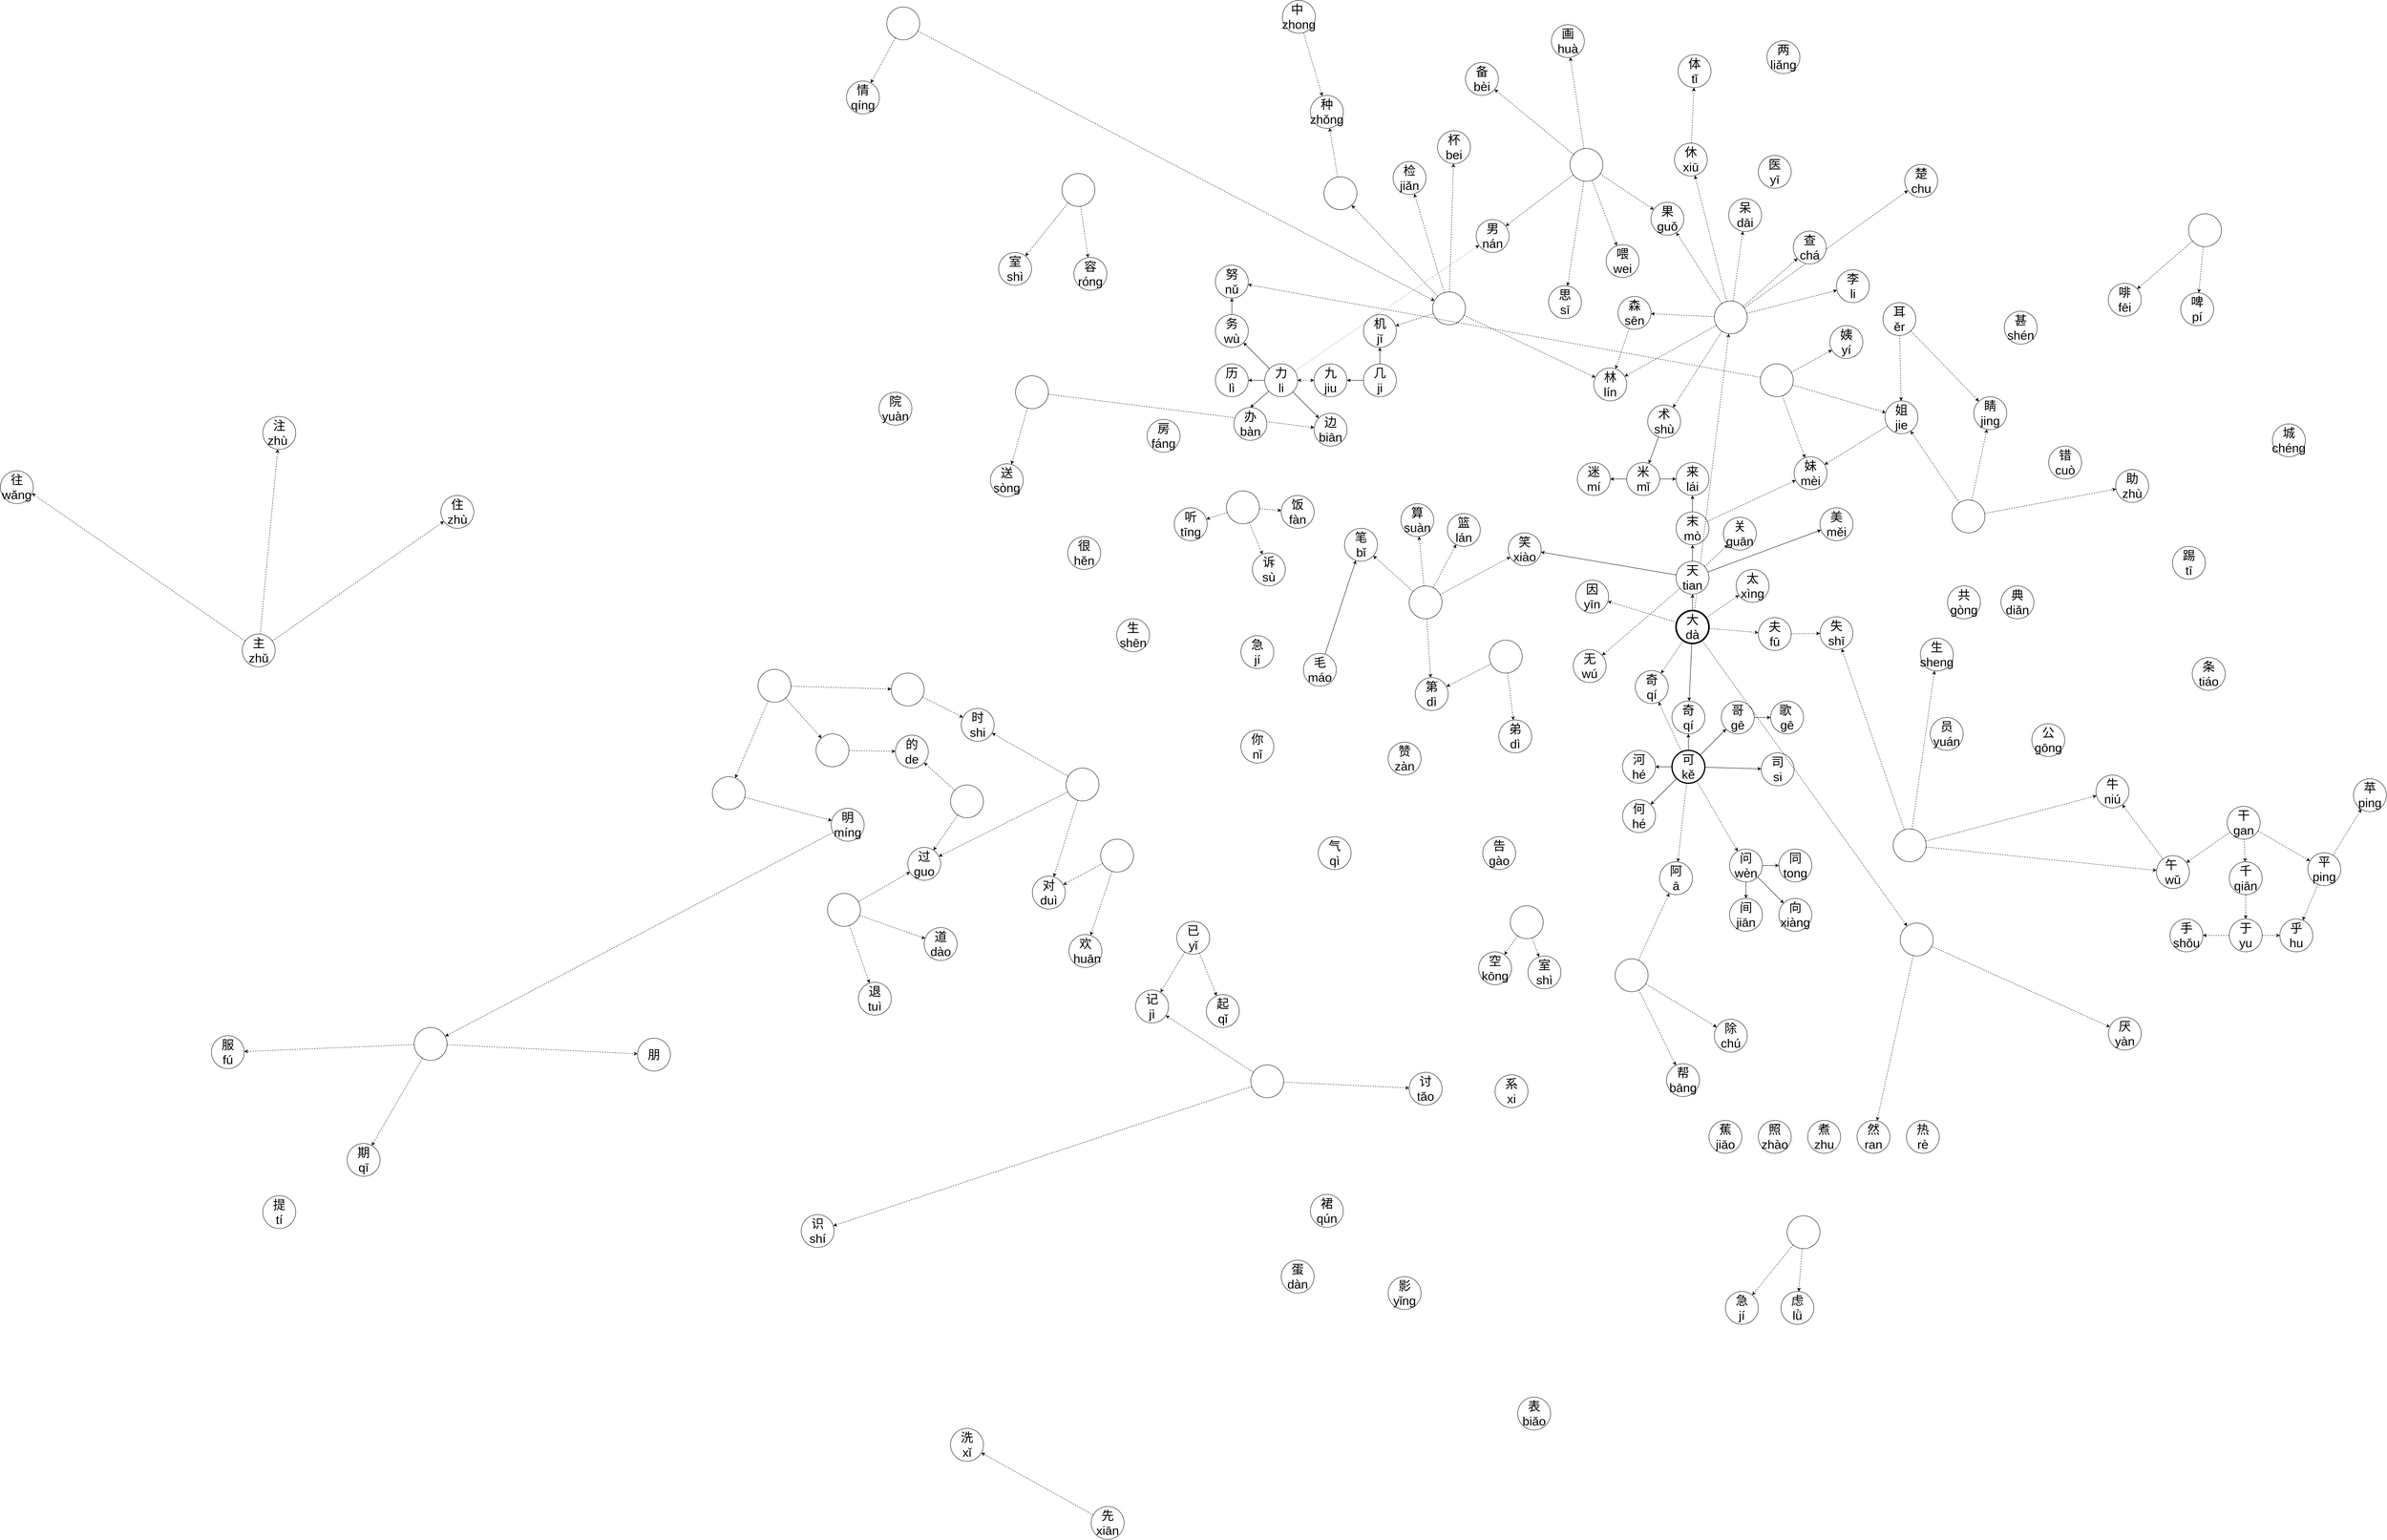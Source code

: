 <mxfile version="20.8.6" type="github">
  <diagram id="F-IUvrx85NzoD5_RwqBv" name="Page-1">
    <mxGraphModel dx="5965" dy="1875" grid="0" gridSize="10" guides="1" tooltips="1" connect="1" arrows="1" fold="1" page="0" pageScale="1" pageWidth="827" pageHeight="1169" math="0" shadow="0">
      <root>
        <mxCell id="0" />
        <mxCell id="1" parent="0" />
        <mxCell id="mKTvR8pmu5cjYQChR0XM-97" style="edgeStyle=none;rounded=0;orthogonalLoop=1;jettySize=auto;html=1;dashed=1;fontSize=30;" parent="1" source="84IIdlpKc7K4JWj6J7rB-31" target="mKTvR8pmu5cjYQChR0XM-95" edge="1">
          <mxGeometry relative="1" as="geometry" />
        </mxCell>
        <mxCell id="84IIdlpKc7K4JWj6J7rB-73" style="edgeStyle=none;rounded=0;orthogonalLoop=1;jettySize=auto;html=1;fontFamily=Helvetica;fontSize=30;fontColor=default;dashed=1;dashPattern=1 4;" parent="1" source="84IIdlpKc7K4JWj6J7rB-72" target="84IIdlpKc7K4JWj6J7rB-71" edge="1">
          <mxGeometry relative="1" as="geometry" />
        </mxCell>
        <mxCell id="84IIdlpKc7K4JWj6J7rB-1" value="&lt;div style=&quot;font-size: 30px;&quot;&gt;&lt;font style=&quot;font-size: 30px;&quot;&gt;思&lt;/font&gt;&lt;/div&gt;&lt;div style=&quot;font-size: 30px;&quot;&gt;sī&lt;/div&gt;" style="ellipse;whiteSpace=wrap;html=1;aspect=fixed;" parent="1" vertex="1">
          <mxGeometry x="730" y="250" width="80" height="80" as="geometry" />
        </mxCell>
        <mxCell id="84IIdlpKc7K4JWj6J7rB-5" value="李&lt;br&gt;li" style="ellipse;whiteSpace=wrap;html=1;aspect=fixed;rounded=0;fontFamily=Helvetica;fontSize=30;fontColor=default;fillColor=none;gradientColor=none;" parent="1" vertex="1">
          <mxGeometry x="1430" y="211" width="80" height="80" as="geometry" />
        </mxCell>
        <mxCell id="84IIdlpKc7K4JWj6J7rB-6" value="迷&lt;br&gt;mí" style="ellipse;whiteSpace=wrap;html=1;aspect=fixed;rounded=0;fontFamily=Helvetica;fontSize=30;fontColor=default;fillColor=none;gradientColor=none;" parent="1" vertex="1">
          <mxGeometry x="800" y="680" width="80" height="80" as="geometry" />
        </mxCell>
        <mxCell id="84IIdlpKc7K4JWj6J7rB-11" style="edgeStyle=orthogonalEdgeStyle;rounded=0;orthogonalLoop=1;jettySize=auto;html=1;fontFamily=Helvetica;fontSize=30;fontColor=default;" parent="1" source="84IIdlpKc7K4JWj6J7rB-7" target="84IIdlpKc7K4JWj6J7rB-8" edge="1">
          <mxGeometry relative="1" as="geometry" />
        </mxCell>
        <mxCell id="84IIdlpKc7K4JWj6J7rB-40" style="edgeStyle=none;rounded=0;orthogonalLoop=1;jettySize=auto;html=1;fontFamily=Helvetica;fontSize=30;fontColor=default;" parent="1" source="84IIdlpKc7K4JWj6J7rB-7" target="84IIdlpKc7K4JWj6J7rB-39" edge="1">
          <mxGeometry relative="1" as="geometry" />
        </mxCell>
        <mxCell id="84IIdlpKc7K4JWj6J7rB-63" style="edgeStyle=none;rounded=0;orthogonalLoop=1;jettySize=auto;html=1;fontFamily=Helvetica;fontSize=30;fontColor=default;" parent="1" source="84IIdlpKc7K4JWj6J7rB-7" target="84IIdlpKc7K4JWj6J7rB-62" edge="1">
          <mxGeometry relative="1" as="geometry" />
        </mxCell>
        <mxCell id="mKTvR8pmu5cjYQChR0XM-32" style="edgeStyle=none;rounded=0;orthogonalLoop=1;jettySize=auto;html=1;dashed=1;fontSize=30;" parent="1" source="84IIdlpKc7K4JWj6J7rB-7" target="mKTvR8pmu5cjYQChR0XM-31" edge="1">
          <mxGeometry relative="1" as="geometry" />
        </mxCell>
        <mxCell id="onzb-EwhSv7FmHBjpTzZ-130" style="edgeStyle=none;rounded=0;orthogonalLoop=1;jettySize=auto;html=1;dashed=1;fontSize=30;" edge="1" parent="1" source="84IIdlpKc7K4JWj6J7rB-7" target="onzb-EwhSv7FmHBjpTzZ-129">
          <mxGeometry relative="1" as="geometry" />
        </mxCell>
        <mxCell id="84IIdlpKc7K4JWj6J7rB-10" style="edgeStyle=orthogonalEdgeStyle;rounded=0;orthogonalLoop=1;jettySize=auto;html=1;fontFamily=Helvetica;fontSize=30;fontColor=default;" parent="1" source="84IIdlpKc7K4JWj6J7rB-8" target="84IIdlpKc7K4JWj6J7rB-9" edge="1">
          <mxGeometry relative="1" as="geometry" />
        </mxCell>
        <mxCell id="mKTvR8pmu5cjYQChR0XM-13" style="rounded=0;orthogonalLoop=1;jettySize=auto;html=1;fontSize=30;dashed=1;" parent="1" source="84IIdlpKc7K4JWj6J7rB-8" target="mKTvR8pmu5cjYQChR0XM-12" edge="1">
          <mxGeometry relative="1" as="geometry" />
        </mxCell>
        <mxCell id="84IIdlpKc7K4JWj6J7rB-8" value="末 mò" style="ellipse;whiteSpace=wrap;html=1;aspect=fixed;rounded=0;fontFamily=Helvetica;fontSize=30;fontColor=default;fillColor=none;gradientColor=none;" parent="1" vertex="1">
          <mxGeometry x="1040" y="800" width="80" height="80" as="geometry" />
        </mxCell>
        <mxCell id="84IIdlpKc7K4JWj6J7rB-9" value="来&lt;br&gt;lái" style="ellipse;whiteSpace=wrap;html=1;aspect=fixed;rounded=0;fontFamily=Helvetica;fontSize=30;fontColor=default;fillColor=none;gradientColor=none;" parent="1" vertex="1">
          <mxGeometry x="1040" y="680" width="80" height="80" as="geometry" />
        </mxCell>
        <mxCell id="84IIdlpKc7K4JWj6J7rB-13" style="edgeStyle=orthogonalEdgeStyle;rounded=0;orthogonalLoop=1;jettySize=auto;html=1;fontFamily=Helvetica;fontSize=30;fontColor=default;" parent="1" source="84IIdlpKc7K4JWj6J7rB-12" target="84IIdlpKc7K4JWj6J7rB-9" edge="1">
          <mxGeometry relative="1" as="geometry" />
        </mxCell>
        <mxCell id="84IIdlpKc7K4JWj6J7rB-14" style="edgeStyle=orthogonalEdgeStyle;rounded=0;orthogonalLoop=1;jettySize=auto;html=1;fontFamily=Helvetica;fontSize=30;fontColor=default;" parent="1" source="84IIdlpKc7K4JWj6J7rB-12" target="84IIdlpKc7K4JWj6J7rB-6" edge="1">
          <mxGeometry relative="1" as="geometry" />
        </mxCell>
        <mxCell id="84IIdlpKc7K4JWj6J7rB-12" value="米&lt;br&gt;mǐ" style="ellipse;whiteSpace=wrap;html=1;aspect=fixed;rounded=0;fontFamily=Helvetica;fontSize=30;fontColor=default;fillColor=none;gradientColor=none;" parent="1" vertex="1">
          <mxGeometry x="920" y="680" width="80" height="80" as="geometry" />
        </mxCell>
        <mxCell id="84IIdlpKc7K4JWj6J7rB-15" value="&lt;div&gt;篮&lt;/div&gt;&lt;div&gt;lán&lt;/div&gt;" style="ellipse;whiteSpace=wrap;html=1;rounded=0;fontFamily=Helvetica;fontSize=30;fontColor=default;fillColor=none;gradientColor=none;" parent="1" vertex="1">
          <mxGeometry x="484" y="804" width="80" height="80" as="geometry" />
        </mxCell>
        <mxCell id="84IIdlpKc7K4JWj6J7rB-16" value="&lt;div&gt;急&lt;/div&gt;&lt;div&gt;jí&lt;/div&gt;" style="ellipse;whiteSpace=wrap;html=1;rounded=0;fontFamily=Helvetica;fontSize=30;fontColor=default;fillColor=none;gradientColor=none;" parent="1" vertex="1">
          <mxGeometry x="-18" y="1101" width="80" height="80" as="geometry" />
        </mxCell>
        <mxCell id="84IIdlpKc7K4JWj6J7rB-32" style="edgeStyle=none;rounded=0;orthogonalLoop=1;jettySize=auto;html=1;fontFamily=Helvetica;fontSize=30;fontColor=default;" parent="1" source="84IIdlpKc7K4JWj6J7rB-31" target="84IIdlpKc7K4JWj6J7rB-29" edge="1">
          <mxGeometry relative="1" as="geometry" />
        </mxCell>
        <mxCell id="84IIdlpKc7K4JWj6J7rB-33" style="edgeStyle=none;rounded=0;orthogonalLoop=1;jettySize=auto;html=1;fontFamily=Helvetica;fontSize=30;fontColor=default;dashed=1;" parent="1" source="84IIdlpKc7K4JWj6J7rB-31" target="onzb-EwhSv7FmHBjpTzZ-37" edge="1">
          <mxGeometry relative="1" as="geometry" />
        </mxCell>
        <mxCell id="84IIdlpKc7K4JWj6J7rB-35" style="edgeStyle=none;rounded=0;orthogonalLoop=1;jettySize=auto;html=1;fontFamily=Helvetica;fontSize=30;fontColor=default;dashed=1;" parent="1" source="84IIdlpKc7K4JWj6J7rB-31" target="84IIdlpKc7K4JWj6J7rB-34" edge="1">
          <mxGeometry relative="1" as="geometry" />
        </mxCell>
        <mxCell id="84IIdlpKc7K4JWj6J7rB-36" style="edgeStyle=none;rounded=0;orthogonalLoop=1;jettySize=auto;html=1;fontFamily=Helvetica;fontSize=30;fontColor=default;" parent="1" source="84IIdlpKc7K4JWj6J7rB-31" target="84IIdlpKc7K4JWj6J7rB-7" edge="1">
          <mxGeometry relative="1" as="geometry" />
        </mxCell>
        <mxCell id="mKTvR8pmu5cjYQChR0XM-21" style="edgeStyle=none;rounded=0;orthogonalLoop=1;jettySize=auto;html=1;dashed=1;fontSize=30;" parent="1" source="84IIdlpKc7K4JWj6J7rB-31" target="mKTvR8pmu5cjYQChR0XM-20" edge="1">
          <mxGeometry relative="1" as="geometry" />
        </mxCell>
        <mxCell id="mKTvR8pmu5cjYQChR0XM-80" style="edgeStyle=none;rounded=0;orthogonalLoop=1;jettySize=auto;html=1;dashed=1;fontSize=30;" parent="1" source="84IIdlpKc7K4JWj6J7rB-31" target="mKTvR8pmu5cjYQChR0XM-79" edge="1">
          <mxGeometry relative="1" as="geometry" />
        </mxCell>
        <mxCell id="onzb-EwhSv7FmHBjpTzZ-66" style="edgeStyle=none;rounded=0;orthogonalLoop=1;jettySize=auto;html=1;dashed=1;fontSize=30;" edge="1" parent="1" source="84IIdlpKc7K4JWj6J7rB-31" target="onzb-EwhSv7FmHBjpTzZ-65">
          <mxGeometry relative="1" as="geometry" />
        </mxCell>
        <mxCell id="84IIdlpKc7K4JWj6J7rB-31" value="大&lt;br&gt;dà" style="ellipse;whiteSpace=wrap;html=1;rounded=0;fontFamily=Helvetica;fontSize=30;fontColor=default;fillColor=none;gradientColor=none;strokeWidth=4;" parent="1" vertex="1">
          <mxGeometry x="1040" y="1040" width="80" height="80" as="geometry" />
        </mxCell>
        <mxCell id="onzb-EwhSv7FmHBjpTzZ-132" style="edgeStyle=none;rounded=0;orthogonalLoop=1;jettySize=auto;html=1;dashed=1;fontSize=30;" edge="1" parent="1" source="84IIdlpKc7K4JWj6J7rB-34" target="onzb-EwhSv7FmHBjpTzZ-131">
          <mxGeometry relative="1" as="geometry" />
        </mxCell>
        <mxCell id="84IIdlpKc7K4JWj6J7rB-34" value="夫&lt;br&gt;fū" style="ellipse;whiteSpace=wrap;html=1;rounded=0;fontFamily=Helvetica;fontSize=30;fontColor=default;fillColor=none;gradientColor=none;" parent="1" vertex="1">
          <mxGeometry x="1240" y="1057" width="80" height="80" as="geometry" />
        </mxCell>
        <mxCell id="84IIdlpKc7K4JWj6J7rB-38" style="edgeStyle=none;rounded=0;orthogonalLoop=1;jettySize=auto;html=1;fontFamily=Helvetica;fontSize=30;fontColor=default;" parent="1" source="84IIdlpKc7K4JWj6J7rB-37" target="84IIdlpKc7K4JWj6J7rB-12" edge="1">
          <mxGeometry relative="1" as="geometry" />
        </mxCell>
        <mxCell id="84IIdlpKc7K4JWj6J7rB-37" value="术&lt;br&gt;shù" style="ellipse;whiteSpace=wrap;html=1;rounded=0;fontFamily=Helvetica;fontSize=30;fontColor=default;fillColor=none;gradientColor=none;" parent="1" vertex="1">
          <mxGeometry x="971" y="540" width="80" height="80" as="geometry" />
        </mxCell>
        <mxCell id="84IIdlpKc7K4JWj6J7rB-42" value="赞&lt;br&gt;zàn" style="ellipse;whiteSpace=wrap;html=1;rounded=0;fontFamily=Helvetica;fontSize=30;fontColor=default;fillColor=none;gradientColor=none;" parent="1" vertex="1">
          <mxGeometry x="340" y="1360" width="80" height="80" as="geometry" />
        </mxCell>
        <mxCell id="84IIdlpKc7K4JWj6J7rB-43" value="告&lt;br&gt;gào" style="ellipse;whiteSpace=wrap;html=1;rounded=0;fontFamily=Helvetica;fontSize=30;fontColor=default;fillColor=none;gradientColor=none;" parent="1" vertex="1">
          <mxGeometry x="570" y="1590" width="80" height="80" as="geometry" />
        </mxCell>
        <mxCell id="84IIdlpKc7K4JWj6J7rB-45" value="&lt;div&gt;室&lt;/div&gt;&lt;div&gt;shì&lt;/div&gt;" style="ellipse;whiteSpace=wrap;html=1;rounded=0;fontFamily=Helvetica;fontSize=30;fontColor=default;fillColor=none;gradientColor=none;" parent="1" vertex="1">
          <mxGeometry x="680" y="1880" width="80" height="80" as="geometry" />
        </mxCell>
        <mxCell id="84IIdlpKc7K4JWj6J7rB-18" value="&lt;div&gt;哥&lt;/div&gt;&lt;div&gt;gē&lt;/div&gt;" style="ellipse;whiteSpace=wrap;html=1;rounded=0;fontFamily=Helvetica;fontSize=30;fontColor=default;fillColor=none;gradientColor=none;" parent="1" vertex="1">
          <mxGeometry x="1150" y="1260" width="80" height="80" as="geometry" />
        </mxCell>
        <mxCell id="84IIdlpKc7K4JWj6J7rB-21" style="edgeStyle=orthogonalEdgeStyle;rounded=0;orthogonalLoop=1;jettySize=auto;html=1;fontFamily=Helvetica;fontSize=30;fontColor=default;" parent="1" source="84IIdlpKc7K4JWj6J7rB-18" target="84IIdlpKc7K4JWj6J7rB-20" edge="1">
          <mxGeometry relative="1" as="geometry" />
        </mxCell>
        <mxCell id="84IIdlpKc7K4JWj6J7rB-24" style="rounded=0;orthogonalLoop=1;jettySize=auto;html=1;fontFamily=Helvetica;fontSize=30;fontColor=default;" parent="1" source="84IIdlpKc7K4JWj6J7rB-23" target="84IIdlpKc7K4JWj6J7rB-18" edge="1">
          <mxGeometry relative="1" as="geometry" />
        </mxCell>
        <mxCell id="mKTvR8pmu5cjYQChR0XM-86" style="edgeStyle=none;rounded=0;orthogonalLoop=1;jettySize=auto;html=1;dashed=1;fontSize=30;" parent="1" source="84IIdlpKc7K4JWj6J7rB-23" target="mKTvR8pmu5cjYQChR0XM-79" edge="1">
          <mxGeometry relative="1" as="geometry" />
        </mxCell>
        <mxCell id="mKTvR8pmu5cjYQChR0XM-87" style="edgeStyle=none;rounded=0;orthogonalLoop=1;jettySize=auto;html=1;dashed=1;fontSize=30;" parent="1" source="84IIdlpKc7K4JWj6J7rB-23" target="84IIdlpKc7K4JWj6J7rB-46" edge="1">
          <mxGeometry relative="1" as="geometry" />
        </mxCell>
        <mxCell id="onzb-EwhSv7FmHBjpTzZ-85" style="edgeStyle=none;rounded=0;orthogonalLoop=1;jettySize=auto;html=1;dashed=1;fontSize=30;" edge="1" parent="1" source="84IIdlpKc7K4JWj6J7rB-23" target="onzb-EwhSv7FmHBjpTzZ-83">
          <mxGeometry relative="1" as="geometry" />
        </mxCell>
        <mxCell id="84IIdlpKc7K4JWj6J7rB-23" value="可&lt;br&gt;kě" style="ellipse;whiteSpace=wrap;html=1;rounded=0;fontFamily=Helvetica;fontSize=30;fontColor=default;fillColor=none;gradientColor=none;fontStyle=0;strokeWidth=3;perimeterSpacing=0;" parent="1" vertex="1">
          <mxGeometry x="1030" y="1380" width="80" height="80" as="geometry" />
        </mxCell>
        <mxCell id="84IIdlpKc7K4JWj6J7rB-25" value="河&lt;br&gt;hé" style="ellipse;whiteSpace=wrap;html=1;rounded=0;fontFamily=Helvetica;fontSize=30;fontColor=default;fillColor=none;gradientColor=none;" parent="1" vertex="1">
          <mxGeometry x="910" y="1380" width="80" height="80" as="geometry" />
        </mxCell>
        <mxCell id="84IIdlpKc7K4JWj6J7rB-26" style="edgeStyle=orthogonalEdgeStyle;rounded=0;orthogonalLoop=1;jettySize=auto;html=1;fontFamily=Helvetica;fontSize=30;fontColor=default;" parent="1" source="84IIdlpKc7K4JWj6J7rB-23" target="84IIdlpKc7K4JWj6J7rB-25" edge="1">
          <mxGeometry relative="1" as="geometry" />
        </mxCell>
        <mxCell id="84IIdlpKc7K4JWj6J7rB-27" value="司&lt;br&gt;si" style="ellipse;whiteSpace=wrap;html=1;rounded=0;fontFamily=Helvetica;fontSize=30;fontColor=default;fillColor=none;gradientColor=none;" parent="1" vertex="1">
          <mxGeometry x="1247" y="1386" width="80" height="80" as="geometry" />
        </mxCell>
        <mxCell id="84IIdlpKc7K4JWj6J7rB-28" style="rounded=0;orthogonalLoop=1;jettySize=auto;html=1;fontFamily=Helvetica;fontSize=30;fontColor=default;" parent="1" source="84IIdlpKc7K4JWj6J7rB-23" target="84IIdlpKc7K4JWj6J7rB-27" edge="1">
          <mxGeometry relative="1" as="geometry" />
        </mxCell>
        <mxCell id="84IIdlpKc7K4JWj6J7rB-29" value="奇&lt;br&gt;qí" style="ellipse;whiteSpace=wrap;html=1;rounded=0;fontFamily=Helvetica;fontSize=30;fontColor=default;fillColor=none;gradientColor=none;" parent="1" vertex="1">
          <mxGeometry x="1030" y="1260" width="80" height="80" as="geometry" />
        </mxCell>
        <mxCell id="84IIdlpKc7K4JWj6J7rB-30" style="edgeStyle=none;rounded=0;orthogonalLoop=1;jettySize=auto;html=1;fontFamily=Helvetica;fontSize=30;fontColor=default;" parent="1" source="84IIdlpKc7K4JWj6J7rB-23" target="84IIdlpKc7K4JWj6J7rB-29" edge="1">
          <mxGeometry relative="1" as="geometry" />
        </mxCell>
        <mxCell id="84IIdlpKc7K4JWj6J7rB-48" value="何&lt;br&gt;hé" style="ellipse;whiteSpace=wrap;html=1;rounded=0;fontFamily=Helvetica;fontSize=30;fontColor=default;fillColor=none;gradientColor=none;" parent="1" vertex="1">
          <mxGeometry x="910" y="1500" width="80" height="80" as="geometry" />
        </mxCell>
        <mxCell id="84IIdlpKc7K4JWj6J7rB-55" style="edgeStyle=none;rounded=0;orthogonalLoop=1;jettySize=auto;html=1;fontFamily=Helvetica;fontSize=30;fontColor=default;" parent="1" source="84IIdlpKc7K4JWj6J7rB-23" target="84IIdlpKc7K4JWj6J7rB-48" edge="1">
          <mxGeometry relative="1" as="geometry" />
        </mxCell>
        <mxCell id="84IIdlpKc7K4JWj6J7rB-53" style="edgeStyle=none;rounded=0;orthogonalLoop=1;jettySize=auto;html=1;fontFamily=Helvetica;fontSize=30;fontColor=default;" parent="1" source="84IIdlpKc7K4JWj6J7rB-46" target="84IIdlpKc7K4JWj6J7rB-49" edge="1">
          <mxGeometry relative="1" as="geometry" />
        </mxCell>
        <mxCell id="84IIdlpKc7K4JWj6J7rB-50" value="间 jiān" style="ellipse;whiteSpace=wrap;html=1;rounded=0;fontFamily=Helvetica;fontSize=30;fontColor=default;fillColor=none;gradientColor=none;" parent="1" vertex="1">
          <mxGeometry x="1170" y="1740" width="80" height="80" as="geometry" />
        </mxCell>
        <mxCell id="84IIdlpKc7K4JWj6J7rB-51" style="edgeStyle=none;rounded=0;orthogonalLoop=1;jettySize=auto;html=1;fontFamily=Helvetica;fontSize=30;fontColor=default;" parent="1" source="84IIdlpKc7K4JWj6J7rB-46" target="84IIdlpKc7K4JWj6J7rB-50" edge="1">
          <mxGeometry relative="1" as="geometry" />
        </mxCell>
        <mxCell id="84IIdlpKc7K4JWj6J7rB-47" value="向xiàng" style="ellipse;whiteSpace=wrap;html=1;rounded=0;fontFamily=Helvetica;fontSize=30;fontColor=default;fillColor=none;gradientColor=none;" parent="1" vertex="1">
          <mxGeometry x="1290" y="1740" width="80" height="80" as="geometry" />
        </mxCell>
        <mxCell id="84IIdlpKc7K4JWj6J7rB-58" style="edgeStyle=none;rounded=0;orthogonalLoop=1;jettySize=auto;html=1;fontFamily=Helvetica;fontSize=30;fontColor=default;" parent="1" source="84IIdlpKc7K4JWj6J7rB-46" target="84IIdlpKc7K4JWj6J7rB-47" edge="1">
          <mxGeometry relative="1" as="geometry" />
        </mxCell>
        <mxCell id="84IIdlpKc7K4JWj6J7rB-46" value="&lt;div&gt;问&lt;/div&gt;&lt;div&gt;wèn&lt;/div&gt;" style="ellipse;whiteSpace=wrap;html=1;rounded=0;fontFamily=Helvetica;fontSize=30;fontColor=default;fillColor=none;gradientColor=none;" parent="1" vertex="1">
          <mxGeometry x="1170" y="1620" width="80" height="80" as="geometry" />
        </mxCell>
        <mxCell id="84IIdlpKc7K4JWj6J7rB-49" value="同 tong" style="ellipse;whiteSpace=wrap;html=1;rounded=0;fontFamily=Helvetica;fontSize=30;fontColor=default;fillColor=none;gradientColor=none;" parent="1" vertex="1">
          <mxGeometry x="1290" y="1620" width="80" height="80" as="geometry" />
        </mxCell>
        <mxCell id="84IIdlpKc7K4JWj6J7rB-59" value="&lt;div&gt;空&lt;/div&gt;&lt;div&gt;kōng&lt;/div&gt;" style="ellipse;whiteSpace=wrap;html=1;rounded=0;fontFamily=Helvetica;fontSize=30;fontColor=default;fillColor=none;gradientColor=none;" parent="1" vertex="1">
          <mxGeometry x="560" y="1870" width="80" height="80" as="geometry" />
        </mxCell>
        <mxCell id="84IIdlpKc7K4JWj6J7rB-60" value="生&lt;br&gt;shēn" style="ellipse;whiteSpace=wrap;html=1;rounded=0;fontFamily=Helvetica;fontSize=30;fontColor=default;fillColor=none;gradientColor=none;" parent="1" vertex="1">
          <mxGeometry x="-320" y="1060" width="80" height="80" as="geometry" />
        </mxCell>
        <mxCell id="84IIdlpKc7K4JWj6J7rB-61" value="气&lt;br&gt;qì" style="ellipse;whiteSpace=wrap;html=1;rounded=0;fontFamily=Helvetica;fontSize=30;fontColor=default;fillColor=none;gradientColor=none;" parent="1" vertex="1">
          <mxGeometry x="170" y="1590" width="80" height="80" as="geometry" />
        </mxCell>
        <mxCell id="84IIdlpKc7K4JWj6J7rB-62" value="笑&lt;br&gt;xiào" style="ellipse;whiteSpace=wrap;html=1;rounded=0;fontFamily=Helvetica;fontSize=30;fontColor=default;fillColor=none;gradientColor=none;" parent="1" vertex="1">
          <mxGeometry x="632" y="851" width="80" height="80" as="geometry" />
        </mxCell>
        <mxCell id="84IIdlpKc7K4JWj6J7rB-64" value="诉&lt;br&gt;sù" style="ellipse;whiteSpace=wrap;html=1;rounded=0;fontFamily=Helvetica;fontSize=30;fontColor=default;fillColor=none;gradientColor=none;" parent="1" vertex="1">
          <mxGeometry x="10" y="900" width="80" height="80" as="geometry" />
        </mxCell>
        <mxCell id="84IIdlpKc7K4JWj6J7rB-65" value="饭&lt;br&gt;fàn" style="ellipse;whiteSpace=wrap;html=1;rounded=0;fontFamily=Helvetica;fontSize=30;fontColor=default;fillColor=none;gradientColor=none;" parent="1" vertex="1">
          <mxGeometry x="80" y="760" width="80" height="80" as="geometry" />
        </mxCell>
        <mxCell id="84IIdlpKc7K4JWj6J7rB-66" value="听&lt;br&gt;tīng" style="ellipse;whiteSpace=wrap;html=1;rounded=0;fontFamily=Helvetica;fontSize=30;fontColor=default;fillColor=none;gradientColor=none;" parent="1" vertex="1">
          <mxGeometry x="-180" y="790" width="80" height="80" as="geometry" />
        </mxCell>
        <mxCell id="84IIdlpKc7K4JWj6J7rB-67" value="笔&lt;br&gt;bǐ" style="ellipse;whiteSpace=wrap;html=1;rounded=0;fontFamily=Helvetica;fontSize=30;fontColor=default;fillColor=none;gradientColor=none;" parent="1" vertex="1">
          <mxGeometry x="234" y="840" width="80" height="80" as="geometry" />
        </mxCell>
        <mxCell id="84IIdlpKc7K4JWj6J7rB-69" style="edgeStyle=none;rounded=0;orthogonalLoop=1;jettySize=auto;html=1;fontFamily=Helvetica;fontSize=30;fontColor=default;" parent="1" source="84IIdlpKc7K4JWj6J7rB-68" target="84IIdlpKc7K4JWj6J7rB-67" edge="1">
          <mxGeometry relative="1" as="geometry" />
        </mxCell>
        <mxCell id="84IIdlpKc7K4JWj6J7rB-70" value="喂 wei" style="ellipse;whiteSpace=wrap;html=1;rounded=0;fontFamily=Helvetica;fontSize=30;fontColor=default;fillColor=none;gradientColor=none;" parent="1" vertex="1">
          <mxGeometry x="870" y="150" width="80" height="80" as="geometry" />
        </mxCell>
        <mxCell id="84IIdlpKc7K4JWj6J7rB-71" value="男 nán" style="ellipse;whiteSpace=wrap;html=1;rounded=0;fontFamily=Helvetica;fontSize=30;fontColor=default;fillColor=none;gradientColor=none;" parent="1" vertex="1">
          <mxGeometry x="554" y="89" width="80" height="80" as="geometry" />
        </mxCell>
        <mxCell id="84IIdlpKc7K4JWj6J7rB-78" style="edgeStyle=none;rounded=0;orthogonalLoop=1;jettySize=auto;html=1;fontFamily=Helvetica;fontSize=30;fontColor=default;" parent="1" source="84IIdlpKc7K4JWj6J7rB-72" target="84IIdlpKc7K4JWj6J7rB-77" edge="1">
          <mxGeometry relative="1" as="geometry" />
        </mxCell>
        <mxCell id="84IIdlpKc7K4JWj6J7rB-81" style="edgeStyle=none;rounded=0;orthogonalLoop=1;jettySize=auto;html=1;fontFamily=Helvetica;fontSize=30;fontColor=default;" parent="1" source="84IIdlpKc7K4JWj6J7rB-72" target="84IIdlpKc7K4JWj6J7rB-80" edge="1">
          <mxGeometry relative="1" as="geometry" />
        </mxCell>
        <mxCell id="84IIdlpKc7K4JWj6J7rB-84" style="edgeStyle=none;rounded=0;orthogonalLoop=1;jettySize=auto;html=1;entryX=0.5;entryY=0;entryDx=0;entryDy=0;fontFamily=Helvetica;fontSize=30;fontColor=default;" parent="1" source="84IIdlpKc7K4JWj6J7rB-72" target="84IIdlpKc7K4JWj6J7rB-82" edge="1">
          <mxGeometry relative="1" as="geometry" />
        </mxCell>
        <mxCell id="84IIdlpKc7K4JWj6J7rB-86" style="edgeStyle=none;rounded=0;orthogonalLoop=1;jettySize=auto;html=1;fontFamily=Helvetica;fontSize=30;fontColor=default;" parent="1" source="84IIdlpKc7K4JWj6J7rB-72" target="84IIdlpKc7K4JWj6J7rB-85" edge="1">
          <mxGeometry relative="1" as="geometry" />
        </mxCell>
        <mxCell id="84IIdlpKc7K4JWj6J7rB-92" style="edgeStyle=none;rounded=0;orthogonalLoop=1;jettySize=auto;html=1;dashed=1;dashPattern=1 4;fontFamily=Helvetica;fontSize=30;fontColor=default;" parent="1" source="84IIdlpKc7K4JWj6J7rB-72" target="84IIdlpKc7K4JWj6J7rB-88" edge="1">
          <mxGeometry relative="1" as="geometry" />
        </mxCell>
        <mxCell id="84IIdlpKc7K4JWj6J7rB-72" value="力&lt;br&gt;li" style="ellipse;whiteSpace=wrap;html=1;rounded=0;fontFamily=Helvetica;fontSize=30;fontColor=default;fillColor=none;gradientColor=none;" parent="1" vertex="1">
          <mxGeometry x="40" y="440" width="80" height="80" as="geometry" />
        </mxCell>
        <mxCell id="84IIdlpKc7K4JWj6J7rB-75" value="努&lt;br&gt;nǔ" style="ellipse;whiteSpace=wrap;html=1;rounded=0;fontFamily=Helvetica;fontSize=30;fontColor=default;fillColor=none;gradientColor=none;" parent="1" vertex="1">
          <mxGeometry x="-80" y="200" width="80" height="80" as="geometry" />
        </mxCell>
        <mxCell id="84IIdlpKc7K4JWj6J7rB-79" style="edgeStyle=none;rounded=0;orthogonalLoop=1;jettySize=auto;html=1;fontFamily=Helvetica;fontSize=30;fontColor=default;" parent="1" source="84IIdlpKc7K4JWj6J7rB-77" target="84IIdlpKc7K4JWj6J7rB-75" edge="1">
          <mxGeometry relative="1" as="geometry" />
        </mxCell>
        <mxCell id="84IIdlpKc7K4JWj6J7rB-77" value="务&lt;br&gt;wù" style="ellipse;whiteSpace=wrap;html=1;rounded=0;fontFamily=Helvetica;fontSize=30;fontColor=default;fillColor=none;gradientColor=none;" parent="1" vertex="1">
          <mxGeometry x="-80" y="320" width="80" height="80" as="geometry" />
        </mxCell>
        <mxCell id="84IIdlpKc7K4JWj6J7rB-80" value="历&lt;br&gt;lì" style="ellipse;whiteSpace=wrap;html=1;rounded=0;fontFamily=Helvetica;fontSize=30;fontColor=default;fillColor=none;gradientColor=none;" parent="1" vertex="1">
          <mxGeometry x="-80" y="440" width="80" height="80" as="geometry" />
        </mxCell>
        <mxCell id="84IIdlpKc7K4JWj6J7rB-85" value="边 biān" style="ellipse;whiteSpace=wrap;html=1;rounded=0;fontFamily=Helvetica;fontSize=30;fontColor=default;fillColor=none;gradientColor=none;" parent="1" vertex="1">
          <mxGeometry x="160" y="560" width="80" height="80" as="geometry" />
        </mxCell>
        <mxCell id="84IIdlpKc7K4JWj6J7rB-89" style="edgeStyle=none;rounded=0;orthogonalLoop=1;jettySize=auto;html=1;fontFamily=Helvetica;fontSize=30;fontColor=default;" parent="1" source="84IIdlpKc7K4JWj6J7rB-87" target="84IIdlpKc7K4JWj6J7rB-88" edge="1">
          <mxGeometry relative="1" as="geometry" />
        </mxCell>
        <mxCell id="84IIdlpKc7K4JWj6J7rB-91" style="edgeStyle=none;rounded=0;orthogonalLoop=1;jettySize=auto;html=1;fontFamily=Helvetica;fontSize=30;fontColor=default;" parent="1" source="84IIdlpKc7K4JWj6J7rB-87" target="84IIdlpKc7K4JWj6J7rB-90" edge="1">
          <mxGeometry relative="1" as="geometry" />
        </mxCell>
        <mxCell id="84IIdlpKc7K4JWj6J7rB-87" value="几&lt;br&gt;ji" style="ellipse;whiteSpace=wrap;html=1;rounded=0;fontFamily=Helvetica;fontSize=30;fontColor=default;fillColor=none;gradientColor=none;" parent="1" vertex="1">
          <mxGeometry x="280" y="440" width="80" height="80" as="geometry" />
        </mxCell>
        <mxCell id="84IIdlpKc7K4JWj6J7rB-93" style="edgeStyle=none;rounded=0;orthogonalLoop=1;jettySize=auto;html=1;dashed=1;dashPattern=1 4;fontFamily=Helvetica;fontSize=30;fontColor=default;" parent="1" source="84IIdlpKc7K4JWj6J7rB-88" target="84IIdlpKc7K4JWj6J7rB-72" edge="1">
          <mxGeometry relative="1" as="geometry" />
        </mxCell>
        <mxCell id="84IIdlpKc7K4JWj6J7rB-88" value="九&lt;br&gt;jiu" style="ellipse;whiteSpace=wrap;html=1;rounded=0;fontFamily=Helvetica;fontSize=30;fontColor=default;fillColor=none;gradientColor=none;" parent="1" vertex="1">
          <mxGeometry x="160" y="440" width="80" height="80" as="geometry" />
        </mxCell>
        <mxCell id="84IIdlpKc7K4JWj6J7rB-90" value="机&lt;br&gt;jī" style="ellipse;whiteSpace=wrap;html=1;rounded=0;fontFamily=Helvetica;fontSize=30;fontColor=default;fillColor=none;gradientColor=none;" parent="1" vertex="1">
          <mxGeometry x="280" y="320" width="80" height="80" as="geometry" />
        </mxCell>
        <mxCell id="onzb-EwhSv7FmHBjpTzZ-113" style="edgeStyle=none;rounded=0;orthogonalLoop=1;jettySize=auto;html=1;dashed=1;fontSize=30;" edge="1" parent="1" source="84IIdlpKc7K4JWj6J7rB-94" target="onzb-EwhSv7FmHBjpTzZ-110">
          <mxGeometry relative="1" as="geometry" />
        </mxCell>
        <mxCell id="84IIdlpKc7K4JWj6J7rB-94" value="中&amp;nbsp; zhong" style="ellipse;whiteSpace=wrap;html=1;rounded=0;fontFamily=Helvetica;fontSize=30;fontColor=default;fillColor=none;gradientColor=none;" parent="1" vertex="1">
          <mxGeometry x="83" y="-444" width="80" height="80" as="geometry" />
        </mxCell>
        <mxCell id="mKTvR8pmu5cjYQChR0XM-17" style="edgeStyle=none;rounded=0;orthogonalLoop=1;jettySize=auto;html=1;dashed=1;fontSize=30;" parent="1" source="mKTvR8pmu5cjYQChR0XM-1" target="mKTvR8pmu5cjYQChR0XM-14" edge="1">
          <mxGeometry relative="1" as="geometry" />
        </mxCell>
        <mxCell id="mKTvR8pmu5cjYQChR0XM-27" style="edgeStyle=none;rounded=0;orthogonalLoop=1;jettySize=auto;html=1;dashed=1;fontSize=30;" parent="1" source="mKTvR8pmu5cjYQChR0XM-1" target="mKTvR8pmu5cjYQChR0XM-26" edge="1">
          <mxGeometry relative="1" as="geometry" />
        </mxCell>
        <mxCell id="mKTvR8pmu5cjYQChR0XM-1" value="&lt;div style=&quot;font-size: 30px;&quot;&gt;&lt;font style=&quot;font-size: 30px;&quot;&gt;耳&lt;/font&gt;&lt;/div&gt;&lt;div style=&quot;font-size: 30px;&quot;&gt;&lt;font style=&quot;font-size: 30px;&quot;&gt;ěr&lt;/font&gt;&lt;/div&gt;" style="ellipse;whiteSpace=wrap;html=1;aspect=fixed;" parent="1" vertex="1">
          <mxGeometry x="1543" y="291" width="80" height="80" as="geometry" />
        </mxCell>
        <mxCell id="mKTvR8pmu5cjYQChR0XM-2" value="&lt;div&gt;共&lt;/div&gt;&lt;div&gt;gòng&lt;/div&gt;" style="ellipse;whiteSpace=wrap;html=1;aspect=fixed;fontSize=30;" parent="1" vertex="1">
          <mxGeometry x="1700" y="980" width="80" height="80" as="geometry" />
        </mxCell>
        <mxCell id="mKTvR8pmu5cjYQChR0XM-3" value="&lt;div&gt;典&lt;/div&gt;&lt;div&gt;diǎn&lt;/div&gt;" style="ellipse;whiteSpace=wrap;html=1;aspect=fixed;fontSize=30;" parent="1" vertex="1">
          <mxGeometry x="1830" y="980" width="80" height="80" as="geometry" />
        </mxCell>
        <mxCell id="mKTvR8pmu5cjYQChR0XM-4" value="&lt;div&gt;照&lt;/div&gt;&lt;div&gt;zhào&lt;/div&gt;" style="ellipse;whiteSpace=wrap;html=1;aspect=fixed;fontSize=30;" parent="1" vertex="1">
          <mxGeometry x="1240" y="2280" width="80" height="80" as="geometry" />
        </mxCell>
        <mxCell id="mKTvR8pmu5cjYQChR0XM-5" value="热&lt;br&gt;rè" style="ellipse;whiteSpace=wrap;html=1;fontSize=30;" parent="1" vertex="1">
          <mxGeometry x="1600" y="2280" width="80" height="80" as="geometry" />
        </mxCell>
        <mxCell id="mKTvR8pmu5cjYQChR0XM-6" value="然 ran" style="ellipse;whiteSpace=wrap;html=1;fontSize=30;" parent="1" vertex="1">
          <mxGeometry x="1480" y="2280" width="80" height="80" as="geometry" />
        </mxCell>
        <mxCell id="mKTvR8pmu5cjYQChR0XM-7" value="煮 zhu" style="ellipse;whiteSpace=wrap;html=1;fontSize=30;" parent="1" vertex="1">
          <mxGeometry x="1360" y="2280" width="80" height="80" as="geometry" />
        </mxCell>
        <mxCell id="mKTvR8pmu5cjYQChR0XM-8" value="&lt;div&gt;蛋&lt;/div&gt;&lt;div&gt;dàn&lt;/div&gt;" style="ellipse;whiteSpace=wrap;html=1;fontSize=30;" parent="1" vertex="1">
          <mxGeometry x="80" y="2620" width="80" height="80" as="geometry" />
        </mxCell>
        <mxCell id="mKTvR8pmu5cjYQChR0XM-9" value="&lt;div&gt;影&lt;/div&gt;&lt;div&gt;yǐng&lt;/div&gt;" style="ellipse;whiteSpace=wrap;html=1;fontSize=30;" parent="1" vertex="1">
          <mxGeometry x="340" y="2660" width="80" height="80" as="geometry" />
        </mxCell>
        <mxCell id="mKTvR8pmu5cjYQChR0XM-10" value="&lt;div&gt;蕉&lt;/div&gt;&lt;div&gt;jiāo&lt;/div&gt;" style="ellipse;whiteSpace=wrap;html=1;fontSize=30;" parent="1" vertex="1">
          <mxGeometry x="1120" y="2280" width="80" height="80" as="geometry" />
        </mxCell>
        <mxCell id="mKTvR8pmu5cjYQChR0XM-12" value="&lt;div&gt;妹&lt;/div&gt;&lt;div&gt;mèi&lt;/div&gt;" style="ellipse;whiteSpace=wrap;html=1;fontSize=30;" parent="1" vertex="1">
          <mxGeometry x="1327" y="666" width="80" height="80" as="geometry" />
        </mxCell>
        <mxCell id="mKTvR8pmu5cjYQChR0XM-15" style="edgeStyle=none;rounded=0;orthogonalLoop=1;jettySize=auto;html=1;dashed=1;fontSize=30;" parent="1" source="mKTvR8pmu5cjYQChR0XM-14" target="mKTvR8pmu5cjYQChR0XM-12" edge="1">
          <mxGeometry relative="1" as="geometry" />
        </mxCell>
        <mxCell id="mKTvR8pmu5cjYQChR0XM-14" value="姐&lt;br&gt;jie" style="ellipse;whiteSpace=wrap;html=1;fontSize=30;" parent="1" vertex="1">
          <mxGeometry x="1548" y="530" width="80" height="80" as="geometry" />
        </mxCell>
        <mxCell id="mKTvR8pmu5cjYQChR0XM-18" value="&lt;div&gt;裙&lt;/div&gt;&lt;div&gt;qún&lt;/div&gt;" style="ellipse;whiteSpace=wrap;html=1;fontSize=30;" parent="1" vertex="1">
          <mxGeometry x="151" y="2460" width="80" height="80" as="geometry" />
        </mxCell>
        <mxCell id="mKTvR8pmu5cjYQChR0XM-19" value="&lt;div&gt;啡&lt;/div&gt;&lt;div&gt;fēi&lt;/div&gt;" style="ellipse;whiteSpace=wrap;html=1;fontSize=30;" parent="1" vertex="1">
          <mxGeometry x="2091" y="244" width="80" height="80" as="geometry" />
        </mxCell>
        <mxCell id="mKTvR8pmu5cjYQChR0XM-20" value="太&lt;br&gt;xìng" style="ellipse;whiteSpace=wrap;html=1;fontSize=30;" parent="1" vertex="1">
          <mxGeometry x="1186" y="940" width="80" height="80" as="geometry" />
        </mxCell>
        <mxCell id="mKTvR8pmu5cjYQChR0XM-22" value="你&lt;br&gt;nǐ" style="ellipse;whiteSpace=wrap;html=1;fontSize=30;" parent="1" vertex="1">
          <mxGeometry x="-18" y="1331" width="80" height="80" as="geometry" />
        </mxCell>
        <mxCell id="mKTvR8pmu5cjYQChR0XM-23" value="检&lt;br&gt;jiǎn" style="ellipse;whiteSpace=wrap;html=1;fontSize=30;" parent="1" vertex="1">
          <mxGeometry x="352" y="-52" width="80" height="80" as="geometry" />
        </mxCell>
        <mxCell id="mKTvR8pmu5cjYQChR0XM-26" value="&lt;div&gt;睛&lt;/div&gt;&lt;div&gt;jing&lt;/div&gt;" style="ellipse;whiteSpace=wrap;html=1;fontSize=30;" parent="1" vertex="1">
          <mxGeometry x="1764" y="520" width="80" height="80" as="geometry" />
        </mxCell>
        <mxCell id="mKTvR8pmu5cjYQChR0XM-28" value="&lt;div&gt;帮&lt;/div&gt;&lt;div&gt;bāng&lt;/div&gt;" style="ellipse;whiteSpace=wrap;html=1;fontSize=30;" parent="1" vertex="1">
          <mxGeometry x="1017" y="2142" width="80" height="80" as="geometry" />
        </mxCell>
        <mxCell id="mKTvR8pmu5cjYQChR0XM-29" value="&lt;div&gt;两&lt;/div&gt;&lt;div&gt;liǎng&lt;/div&gt;" style="ellipse;whiteSpace=wrap;html=1;fontSize=30;" parent="1" vertex="1">
          <mxGeometry x="1261" y="-346" width="80" height="80" as="geometry" />
        </mxCell>
        <mxCell id="mKTvR8pmu5cjYQChR0XM-33" value="系&lt;br&gt;xi" style="ellipse;whiteSpace=wrap;html=1;fontSize=30;" parent="1" vertex="1">
          <mxGeometry x="600" y="2169" width="80" height="80" as="geometry" />
        </mxCell>
        <mxCell id="mKTvR8pmu5cjYQChR0XM-34" value="&lt;div&gt;除&lt;/div&gt;&lt;div&gt;chú&lt;/div&gt;" style="ellipse;whiteSpace=wrap;html=1;fontSize=30;" parent="1" vertex="1">
          <mxGeometry x="1133" y="2034" width="80" height="80" as="geometry" />
        </mxCell>
        <mxCell id="mKTvR8pmu5cjYQChR0XM-36" style="edgeStyle=none;rounded=0;orthogonalLoop=1;jettySize=auto;html=1;dashed=1;fontSize=30;" parent="1" source="mKTvR8pmu5cjYQChR0XM-35" target="mKTvR8pmu5cjYQChR0XM-28" edge="1">
          <mxGeometry relative="1" as="geometry" />
        </mxCell>
        <mxCell id="mKTvR8pmu5cjYQChR0XM-37" style="edgeStyle=none;rounded=0;orthogonalLoop=1;jettySize=auto;html=1;dashed=1;fontSize=30;" parent="1" source="mKTvR8pmu5cjYQChR0XM-35" target="mKTvR8pmu5cjYQChR0XM-34" edge="1">
          <mxGeometry relative="1" as="geometry" />
        </mxCell>
        <mxCell id="onzb-EwhSv7FmHBjpTzZ-84" style="edgeStyle=none;rounded=0;orthogonalLoop=1;jettySize=auto;html=1;dashed=1;fontSize=30;" edge="1" parent="1" source="mKTvR8pmu5cjYQChR0XM-35" target="onzb-EwhSv7FmHBjpTzZ-83">
          <mxGeometry relative="1" as="geometry" />
        </mxCell>
        <mxCell id="mKTvR8pmu5cjYQChR0XM-35" value="" style="ellipse;whiteSpace=wrap;html=1;aspect=fixed;fontSize=30;" parent="1" vertex="1">
          <mxGeometry x="892" y="1887" width="80" height="80" as="geometry" />
        </mxCell>
        <mxCell id="mKTvR8pmu5cjYQChR0XM-40" style="edgeStyle=none;rounded=0;orthogonalLoop=1;jettySize=auto;html=1;dashed=1;fontSize=30;" parent="1" source="mKTvR8pmu5cjYQChR0XM-39" target="mKTvR8pmu5cjYQChR0XM-23" edge="1">
          <mxGeometry relative="1" as="geometry" />
        </mxCell>
        <mxCell id="mKTvR8pmu5cjYQChR0XM-41" style="edgeStyle=none;rounded=0;orthogonalLoop=1;jettySize=auto;html=1;dashed=1;fontSize=30;" parent="1" source="mKTvR8pmu5cjYQChR0XM-39" target="84IIdlpKc7K4JWj6J7rB-90" edge="1">
          <mxGeometry relative="1" as="geometry" />
        </mxCell>
        <mxCell id="onzb-EwhSv7FmHBjpTzZ-100" style="edgeStyle=none;rounded=0;orthogonalLoop=1;jettySize=auto;html=1;dashed=1;fontSize=30;" edge="1" parent="1" source="mKTvR8pmu5cjYQChR0XM-39" target="onzb-EwhSv7FmHBjpTzZ-99">
          <mxGeometry relative="1" as="geometry" />
        </mxCell>
        <mxCell id="onzb-EwhSv7FmHBjpTzZ-101" style="edgeStyle=none;rounded=0;orthogonalLoop=1;jettySize=auto;html=1;dashed=1;fontSize=30;" edge="1" parent="1" source="mKTvR8pmu5cjYQChR0XM-39" target="mKTvR8pmu5cjYQChR0XM-82">
          <mxGeometry relative="1" as="geometry" />
        </mxCell>
        <mxCell id="onzb-EwhSv7FmHBjpTzZ-109" style="edgeStyle=none;rounded=0;orthogonalLoop=1;jettySize=auto;html=1;dashed=1;fontSize=30;" edge="1" parent="1" source="mKTvR8pmu5cjYQChR0XM-39" target="onzb-EwhSv7FmHBjpTzZ-108">
          <mxGeometry relative="1" as="geometry" />
        </mxCell>
        <mxCell id="mKTvR8pmu5cjYQChR0XM-39" value="" style="ellipse;whiteSpace=wrap;html=1;fontSize=30;" parent="1" vertex="1">
          <mxGeometry x="448" y="265" width="80" height="80" as="geometry" />
        </mxCell>
        <mxCell id="onzb-EwhSv7FmHBjpTzZ-148" style="edgeStyle=none;rounded=0;orthogonalLoop=1;jettySize=auto;html=1;dashed=1;fontSize=30;" edge="1" parent="1" source="mKTvR8pmu5cjYQChR0XM-42" target="onzb-EwhSv7FmHBjpTzZ-145">
          <mxGeometry relative="1" as="geometry" />
        </mxCell>
        <mxCell id="mKTvR8pmu5cjYQChR0XM-42" value="明&lt;br&gt;míng" style="ellipse;whiteSpace=wrap;html=1;fontSize=30;" parent="1" vertex="1">
          <mxGeometry x="-1014" y="1521" width="80" height="80" as="geometry" />
        </mxCell>
        <mxCell id="mKTvR8pmu5cjYQChR0XM-44" value="很&lt;br&gt;hěn" style="ellipse;whiteSpace=wrap;html=1;fontSize=30;" parent="1" vertex="1">
          <mxGeometry x="-439" y="860" width="80" height="80" as="geometry" />
        </mxCell>
        <mxCell id="mKTvR8pmu5cjYQChR0XM-45" value="啤&lt;br&gt;pí" style="ellipse;whiteSpace=wrap;html=1;fontSize=30;" parent="1" vertex="1">
          <mxGeometry x="2267" y="267" width="80" height="80" as="geometry" />
        </mxCell>
        <mxCell id="mKTvR8pmu5cjYQChR0XM-47" style="edgeStyle=none;rounded=0;orthogonalLoop=1;jettySize=auto;html=1;dashed=1;fontSize=30;" parent="1" source="mKTvR8pmu5cjYQChR0XM-46" target="mKTvR8pmu5cjYQChR0XM-19" edge="1">
          <mxGeometry relative="1" as="geometry" />
        </mxCell>
        <mxCell id="mKTvR8pmu5cjYQChR0XM-48" style="edgeStyle=none;rounded=0;orthogonalLoop=1;jettySize=auto;html=1;dashed=1;fontSize=30;" parent="1" source="mKTvR8pmu5cjYQChR0XM-46" target="mKTvR8pmu5cjYQChR0XM-45" edge="1">
          <mxGeometry relative="1" as="geometry" />
        </mxCell>
        <mxCell id="mKTvR8pmu5cjYQChR0XM-46" value="" style="ellipse;whiteSpace=wrap;html=1;fontSize=30;" parent="1" vertex="1">
          <mxGeometry x="2286" y="75" width="80" height="80" as="geometry" />
        </mxCell>
        <mxCell id="mKTvR8pmu5cjYQChR0XM-49" value="房&lt;br&gt;fáng" style="ellipse;whiteSpace=wrap;html=1;fontSize=30;" parent="1" vertex="1">
          <mxGeometry x="-246" y="575" width="80" height="80" as="geometry" />
        </mxCell>
        <mxCell id="mKTvR8pmu5cjYQChR0XM-50" value="&lt;div&gt;虑&lt;/div&gt;&lt;div&gt;lǜ&lt;/div&gt;" style="ellipse;whiteSpace=wrap;html=1;fontSize=30;" parent="1" vertex="1">
          <mxGeometry x="1295" y="2696" width="80" height="80" as="geometry" />
        </mxCell>
        <mxCell id="mKTvR8pmu5cjYQChR0XM-51" value="&lt;div&gt;道&lt;/div&gt;&lt;div&gt;dào&lt;/div&gt;" style="ellipse;whiteSpace=wrap;html=1;fontSize=30;" parent="1" vertex="1">
          <mxGeometry x="-788" y="1811" width="80" height="80" as="geometry" />
        </mxCell>
        <mxCell id="mKTvR8pmu5cjYQChR0XM-53" value="记&lt;br&gt;jì" style="ellipse;whiteSpace=wrap;html=1;fontSize=30;" parent="1" vertex="1">
          <mxGeometry x="-274" y="1963" width="80" height="80" as="geometry" />
        </mxCell>
        <mxCell id="mKTvR8pmu5cjYQChR0XM-54" value="&lt;div&gt;起&lt;/div&gt;&lt;div&gt;qǐ&lt;/div&gt;" style="ellipse;whiteSpace=wrap;html=1;fontSize=30;" parent="1" vertex="1">
          <mxGeometry x="-102" y="1974" width="80" height="80" as="geometry" />
        </mxCell>
        <mxCell id="mKTvR8pmu5cjYQChR0XM-56" style="edgeStyle=none;rounded=0;orthogonalLoop=1;jettySize=auto;html=1;dashed=1;fontSize=30;" parent="1" source="mKTvR8pmu5cjYQChR0XM-55" target="mKTvR8pmu5cjYQChR0XM-53" edge="1">
          <mxGeometry relative="1" as="geometry" />
        </mxCell>
        <mxCell id="mKTvR8pmu5cjYQChR0XM-57" style="edgeStyle=none;rounded=0;orthogonalLoop=1;jettySize=auto;html=1;dashed=1;fontSize=30;" parent="1" source="mKTvR8pmu5cjYQChR0XM-55" target="mKTvR8pmu5cjYQChR0XM-54" edge="1">
          <mxGeometry relative="1" as="geometry" />
        </mxCell>
        <mxCell id="mKTvR8pmu5cjYQChR0XM-55" value="&lt;div style=&quot;border-color: var(--border-color);&quot;&gt;已&lt;/div&gt;&lt;div style=&quot;border-color: var(--border-color);&quot;&gt;yǐ&lt;/div&gt;" style="ellipse;whiteSpace=wrap;html=1;fontSize=30;" parent="1" vertex="1">
          <mxGeometry x="-174" y="1796" width="80" height="80" as="geometry" />
        </mxCell>
        <mxCell id="mKTvR8pmu5cjYQChR0XM-58" value="&lt;div&gt;医&lt;/div&gt;&lt;div&gt;yī&lt;/div&gt;" style="ellipse;whiteSpace=wrap;html=1;fontSize=30;" parent="1" vertex="1">
          <mxGeometry x="1240" y="-67" width="80" height="80" as="geometry" />
        </mxCell>
        <mxCell id="mKTvR8pmu5cjYQChR0XM-60" value="&lt;div&gt;公&lt;/div&gt;&lt;div&gt;gōng&lt;/div&gt;" style="ellipse;whiteSpace=wrap;html=1;fontSize=30;" parent="1" vertex="1">
          <mxGeometry x="1905" y="1315" width="80" height="80" as="geometry" />
        </mxCell>
        <mxCell id="mKTvR8pmu5cjYQChR0XM-63" value="&lt;div&gt;室&lt;/div&gt;&lt;div&gt;shì&lt;/div&gt;" style="ellipse;whiteSpace=wrap;html=1;fontSize=30;" parent="1" vertex="1">
          <mxGeometry x="-607" y="169" width="80" height="80" as="geometry" />
        </mxCell>
        <mxCell id="mKTvR8pmu5cjYQChR0XM-72" style="edgeStyle=none;rounded=0;orthogonalLoop=1;jettySize=auto;html=1;dashed=1;fontSize=30;" parent="1" source="mKTvR8pmu5cjYQChR0XM-65" target="mKTvR8pmu5cjYQChR0XM-66" edge="1">
          <mxGeometry relative="1" as="geometry" />
        </mxCell>
        <mxCell id="mKTvR8pmu5cjYQChR0XM-73" style="edgeStyle=none;rounded=0;orthogonalLoop=1;jettySize=auto;html=1;dashed=1;fontSize=30;" parent="1" source="mKTvR8pmu5cjYQChR0XM-65" target="mKTvR8pmu5cjYQChR0XM-68" edge="1">
          <mxGeometry relative="1" as="geometry" />
        </mxCell>
        <mxCell id="mKTvR8pmu5cjYQChR0XM-75" style="edgeStyle=none;rounded=0;orthogonalLoop=1;jettySize=auto;html=1;dashed=1;fontSize=30;" parent="1" source="mKTvR8pmu5cjYQChR0XM-65" target="mKTvR8pmu5cjYQChR0XM-69" edge="1">
          <mxGeometry relative="1" as="geometry" />
        </mxCell>
        <mxCell id="mKTvR8pmu5cjYQChR0XM-65" value="干 gan" style="ellipse;whiteSpace=wrap;html=1;fontSize=30;" parent="1" vertex="1">
          <mxGeometry x="2380" y="1516" width="80" height="80" as="geometry" />
        </mxCell>
        <mxCell id="onzb-EwhSv7FmHBjpTzZ-73" style="edgeStyle=none;rounded=0;orthogonalLoop=1;jettySize=auto;html=1;dashed=1;fontSize=30;" edge="1" parent="1" source="mKTvR8pmu5cjYQChR0XM-66" target="onzb-EwhSv7FmHBjpTzZ-69">
          <mxGeometry relative="1" as="geometry" />
        </mxCell>
        <mxCell id="mKTvR8pmu5cjYQChR0XM-66" value="千 qiān" style="ellipse;whiteSpace=wrap;html=1;fontSize=30;" parent="1" vertex="1">
          <mxGeometry x="2385" y="1651" width="80" height="80" as="geometry" />
        </mxCell>
        <mxCell id="onzb-EwhSv7FmHBjpTzZ-160" style="edgeStyle=none;rounded=0;orthogonalLoop=1;jettySize=auto;html=1;dashed=1;fontSize=30;" edge="1" parent="1" source="mKTvR8pmu5cjYQChR0XM-68" target="onzb-EwhSv7FmHBjpTzZ-159">
          <mxGeometry relative="1" as="geometry" />
        </mxCell>
        <mxCell id="mKTvR8pmu5cjYQChR0XM-68" value="午&amp;nbsp; wǔ" style="ellipse;whiteSpace=wrap;html=1;fontSize=30;" parent="1" vertex="1">
          <mxGeometry x="2208" y="1636" width="80" height="80" as="geometry" />
        </mxCell>
        <mxCell id="mKTvR8pmu5cjYQChR0XM-74" style="edgeStyle=none;rounded=0;orthogonalLoop=1;jettySize=auto;html=1;dashed=1;fontSize=30;" parent="1" source="mKTvR8pmu5cjYQChR0XM-69" target="mKTvR8pmu5cjYQChR0XM-71" edge="1">
          <mxGeometry relative="1" as="geometry" />
        </mxCell>
        <mxCell id="onzb-EwhSv7FmHBjpTzZ-74" style="edgeStyle=none;rounded=0;orthogonalLoop=1;jettySize=auto;html=1;dashed=1;fontSize=30;" edge="1" parent="1" source="mKTvR8pmu5cjYQChR0XM-69" target="mKTvR8pmu5cjYQChR0XM-70">
          <mxGeometry relative="1" as="geometry" />
        </mxCell>
        <mxCell id="mKTvR8pmu5cjYQChR0XM-69" value="平 ping" style="ellipse;whiteSpace=wrap;html=1;fontSize=30;" parent="1" vertex="1">
          <mxGeometry x="2576" y="1629" width="80" height="80" as="geometry" />
        </mxCell>
        <mxCell id="mKTvR8pmu5cjYQChR0XM-70" value="乎&lt;br&gt;hu" style="ellipse;whiteSpace=wrap;html=1;fontSize=30;" parent="1" vertex="1">
          <mxGeometry x="2508" y="1790" width="80" height="80" as="geometry" />
        </mxCell>
        <mxCell id="mKTvR8pmu5cjYQChR0XM-71" value="苹 ping" style="ellipse;whiteSpace=wrap;html=1;fontSize=30;" parent="1" vertex="1">
          <mxGeometry x="2687" y="1449" width="80" height="80" as="geometry" />
        </mxCell>
        <mxCell id="mKTvR8pmu5cjYQChR0XM-79" value="&lt;div&gt;奇&lt;/div&gt;&lt;div&gt;qí&lt;/div&gt;" style="ellipse;whiteSpace=wrap;html=1;fontSize=30;" parent="1" vertex="1">
          <mxGeometry x="941" y="1186" width="80" height="80" as="geometry" />
        </mxCell>
        <mxCell id="mKTvR8pmu5cjYQChR0XM-82" value="&lt;div&gt;林&lt;/div&gt;&lt;div&gt;lín&lt;/div&gt;" style="ellipse;whiteSpace=wrap;html=1;fontSize=30;" parent="1" vertex="1">
          <mxGeometry x="840" y="450" width="80" height="80" as="geometry" />
        </mxCell>
        <mxCell id="mKTvR8pmu5cjYQChR0XM-85" style="edgeStyle=none;rounded=0;orthogonalLoop=1;jettySize=auto;html=1;dashed=1;fontSize=30;" parent="1" source="mKTvR8pmu5cjYQChR0XM-84" target="mKTvR8pmu5cjYQChR0XM-82" edge="1">
          <mxGeometry relative="1" as="geometry" />
        </mxCell>
        <mxCell id="mKTvR8pmu5cjYQChR0XM-84" value="&lt;div&gt;森&lt;/div&gt;&lt;div&gt;sēn&lt;/div&gt;" style="ellipse;whiteSpace=wrap;html=1;fontSize=30;" parent="1" vertex="1">
          <mxGeometry x="899" y="276" width="80" height="80" as="geometry" />
        </mxCell>
        <mxCell id="mKTvR8pmu5cjYQChR0XM-89" value="&lt;div&gt;姨&lt;/div&gt;&lt;div&gt;yí&lt;/div&gt;" style="ellipse;whiteSpace=wrap;html=1;strokeWidth=1;fontSize=30;" parent="1" vertex="1">
          <mxGeometry x="1414" y="347" width="80" height="80" as="geometry" />
        </mxCell>
        <mxCell id="mKTvR8pmu5cjYQChR0XM-91" style="edgeStyle=none;rounded=0;orthogonalLoop=1;jettySize=auto;html=1;dashed=1;fontSize=30;" parent="1" source="mKTvR8pmu5cjYQChR0XM-90" target="mKTvR8pmu5cjYQChR0XM-89" edge="1">
          <mxGeometry relative="1" as="geometry" />
        </mxCell>
        <mxCell id="mKTvR8pmu5cjYQChR0XM-92" style="edgeStyle=none;rounded=0;orthogonalLoop=1;jettySize=auto;html=1;dashed=1;fontSize=30;" parent="1" source="mKTvR8pmu5cjYQChR0XM-90" target="mKTvR8pmu5cjYQChR0XM-14" edge="1">
          <mxGeometry relative="1" as="geometry" />
        </mxCell>
        <mxCell id="mKTvR8pmu5cjYQChR0XM-93" style="edgeStyle=none;rounded=0;orthogonalLoop=1;jettySize=auto;html=1;dashed=1;fontSize=30;" parent="1" source="mKTvR8pmu5cjYQChR0XM-90" target="mKTvR8pmu5cjYQChR0XM-12" edge="1">
          <mxGeometry relative="1" as="geometry" />
        </mxCell>
        <mxCell id="mKTvR8pmu5cjYQChR0XM-94" style="edgeStyle=none;rounded=0;orthogonalLoop=1;jettySize=auto;html=1;dashed=1;fontSize=30;" parent="1" source="mKTvR8pmu5cjYQChR0XM-90" target="84IIdlpKc7K4JWj6J7rB-75" edge="1">
          <mxGeometry relative="1" as="geometry" />
        </mxCell>
        <mxCell id="mKTvR8pmu5cjYQChR0XM-90" value="" style="ellipse;whiteSpace=wrap;html=1;strokeWidth=1;fontSize=30;" parent="1" vertex="1">
          <mxGeometry x="1245" y="440" width="80" height="80" as="geometry" />
        </mxCell>
        <mxCell id="mKTvR8pmu5cjYQChR0XM-98" style="edgeStyle=none;rounded=0;orthogonalLoop=1;jettySize=auto;html=1;dashed=1;fontSize=30;" parent="1" source="mKTvR8pmu5cjYQChR0XM-95" target="mKTvR8pmu5cjYQChR0XM-6" edge="1">
          <mxGeometry relative="1" as="geometry" />
        </mxCell>
        <mxCell id="onzb-EwhSv7FmHBjpTzZ-93" style="edgeStyle=none;rounded=0;orthogonalLoop=1;jettySize=auto;html=1;dashed=1;fontSize=30;" edge="1" parent="1" source="mKTvR8pmu5cjYQChR0XM-95" target="onzb-EwhSv7FmHBjpTzZ-92">
          <mxGeometry relative="1" as="geometry" />
        </mxCell>
        <mxCell id="mKTvR8pmu5cjYQChR0XM-95" value="" style="ellipse;whiteSpace=wrap;html=1;strokeWidth=1;fontSize=30;" parent="1" vertex="1">
          <mxGeometry x="1585" y="1800" width="80" height="80" as="geometry" />
        </mxCell>
        <mxCell id="84IIdlpKc7K4JWj6J7rB-20" value="歌&amp;nbsp; gē" style="ellipse;whiteSpace=wrap;html=1;rounded=0;fontFamily=Helvetica;fontSize=30;fontColor=default;fillColor=none;gradientColor=none;" parent="1" vertex="1">
          <mxGeometry x="1270" y="1260" width="80" height="80" as="geometry" />
        </mxCell>
        <mxCell id="mKTvR8pmu5cjYQChR0XM-99" value="&lt;div&gt;急&lt;/div&gt;&lt;div&gt;jí&lt;/div&gt;" style="ellipse;whiteSpace=wrap;html=1;strokeWidth=1;fontSize=30;" parent="1" vertex="1">
          <mxGeometry x="1160" y="2696" width="80" height="80" as="geometry" />
        </mxCell>
        <mxCell id="mKTvR8pmu5cjYQChR0XM-101" style="edgeStyle=none;rounded=0;orthogonalLoop=1;jettySize=auto;html=1;dashed=1;fontSize=30;" parent="1" source="mKTvR8pmu5cjYQChR0XM-100" target="mKTvR8pmu5cjYQChR0XM-99" edge="1">
          <mxGeometry relative="1" as="geometry" />
        </mxCell>
        <mxCell id="mKTvR8pmu5cjYQChR0XM-102" style="edgeStyle=none;rounded=0;orthogonalLoop=1;jettySize=auto;html=1;dashed=1;fontSize=30;" parent="1" source="mKTvR8pmu5cjYQChR0XM-100" target="mKTvR8pmu5cjYQChR0XM-50" edge="1">
          <mxGeometry relative="1" as="geometry" />
        </mxCell>
        <mxCell id="mKTvR8pmu5cjYQChR0XM-100" value="" style="ellipse;whiteSpace=wrap;html=1;strokeWidth=1;fontSize=30;" parent="1" vertex="1">
          <mxGeometry x="1310" y="2512" width="80" height="80" as="geometry" />
        </mxCell>
        <mxCell id="mKTvR8pmu5cjYQChR0XM-103" value="&lt;div&gt;算&lt;/div&gt;&lt;div&gt;suàn&lt;/div&gt;" style="ellipse;whiteSpace=wrap;html=1;strokeWidth=1;fontSize=30;" parent="1" vertex="1">
          <mxGeometry x="371" y="780" width="80" height="80" as="geometry" />
        </mxCell>
        <mxCell id="mKTvR8pmu5cjYQChR0XM-104" value="&lt;div&gt;容&lt;/div&gt;&lt;div&gt;róng&lt;/div&gt;" style="ellipse;whiteSpace=wrap;html=1;strokeWidth=1;fontSize=30;" parent="1" vertex="1">
          <mxGeometry x="-424" y="181" width="80" height="80" as="geometry" />
        </mxCell>
        <mxCell id="mKTvR8pmu5cjYQChR0XM-106" style="edgeStyle=none;rounded=0;orthogonalLoop=1;jettySize=auto;html=1;dashed=1;fontSize=30;" parent="1" source="mKTvR8pmu5cjYQChR0XM-105" target="mKTvR8pmu5cjYQChR0XM-63" edge="1">
          <mxGeometry relative="1" as="geometry" />
        </mxCell>
        <mxCell id="mKTvR8pmu5cjYQChR0XM-107" style="edgeStyle=none;rounded=0;orthogonalLoop=1;jettySize=auto;html=1;dashed=1;fontSize=30;" parent="1" source="mKTvR8pmu5cjYQChR0XM-105" target="mKTvR8pmu5cjYQChR0XM-104" edge="1">
          <mxGeometry relative="1" as="geometry" />
        </mxCell>
        <mxCell id="mKTvR8pmu5cjYQChR0XM-105" value="" style="ellipse;whiteSpace=wrap;html=1;strokeWidth=1;fontSize=30;" parent="1" vertex="1">
          <mxGeometry x="-453" y="-23" width="80" height="80" as="geometry" />
        </mxCell>
        <mxCell id="onzb-EwhSv7FmHBjpTzZ-1" value="的&lt;br&gt;de" style="ellipse;whiteSpace=wrap;html=1;fontSize=30;" vertex="1" parent="1">
          <mxGeometry x="-858" y="1343" width="80" height="80" as="geometry" />
        </mxCell>
        <mxCell id="onzb-EwhSv7FmHBjpTzZ-2" value="时&lt;br&gt;shi" style="ellipse;whiteSpace=wrap;html=1;fontSize=30;" vertex="1" parent="1">
          <mxGeometry x="-698" y="1278" width="80" height="80" as="geometry" />
        </mxCell>
        <mxCell id="onzb-EwhSv7FmHBjpTzZ-3" value="过 guo" style="ellipse;whiteSpace=wrap;html=1;fontSize=30;" vertex="1" parent="1">
          <mxGeometry x="-828" y="1616" width="80" height="80" as="geometry" />
        </mxCell>
        <mxCell id="onzb-EwhSv7FmHBjpTzZ-5" style="rounded=0;orthogonalLoop=1;jettySize=auto;html=1;fontSize=30;dashed=1;" edge="1" parent="1" source="onzb-EwhSv7FmHBjpTzZ-4" target="onzb-EwhSv7FmHBjpTzZ-3">
          <mxGeometry relative="1" as="geometry" />
        </mxCell>
        <mxCell id="onzb-EwhSv7FmHBjpTzZ-6" style="edgeStyle=none;rounded=0;orthogonalLoop=1;jettySize=auto;html=1;dashed=1;fontSize=30;" edge="1" parent="1" source="onzb-EwhSv7FmHBjpTzZ-4" target="mKTvR8pmu5cjYQChR0XM-51">
          <mxGeometry relative="1" as="geometry" />
        </mxCell>
        <mxCell id="onzb-EwhSv7FmHBjpTzZ-30" style="edgeStyle=none;rounded=0;orthogonalLoop=1;jettySize=auto;html=1;dashed=1;fontSize=30;" edge="1" parent="1" source="onzb-EwhSv7FmHBjpTzZ-4" target="onzb-EwhSv7FmHBjpTzZ-29">
          <mxGeometry relative="1" as="geometry" />
        </mxCell>
        <mxCell id="onzb-EwhSv7FmHBjpTzZ-4" value="" style="ellipse;whiteSpace=wrap;html=1;fontSize=30;" vertex="1" parent="1">
          <mxGeometry x="-1023" y="1728" width="80" height="80" as="geometry" />
        </mxCell>
        <mxCell id="onzb-EwhSv7FmHBjpTzZ-9" style="edgeStyle=none;rounded=0;orthogonalLoop=1;jettySize=auto;html=1;dashed=1;fontSize=30;" edge="1" parent="1" source="onzb-EwhSv7FmHBjpTzZ-8" target="onzb-EwhSv7FmHBjpTzZ-3">
          <mxGeometry relative="1" as="geometry" />
        </mxCell>
        <mxCell id="onzb-EwhSv7FmHBjpTzZ-10" style="edgeStyle=none;rounded=0;orthogonalLoop=1;jettySize=auto;html=1;dashed=1;fontSize=30;" edge="1" parent="1" source="onzb-EwhSv7FmHBjpTzZ-8" target="onzb-EwhSv7FmHBjpTzZ-1">
          <mxGeometry relative="1" as="geometry" />
        </mxCell>
        <mxCell id="onzb-EwhSv7FmHBjpTzZ-12" style="edgeStyle=none;rounded=0;orthogonalLoop=1;jettySize=auto;html=1;dashed=1;fontSize=30;" edge="1" parent="1" source="onzb-EwhSv7FmHBjpTzZ-11" target="mKTvR8pmu5cjYQChR0XM-42">
          <mxGeometry relative="1" as="geometry" />
        </mxCell>
        <mxCell id="onzb-EwhSv7FmHBjpTzZ-11" value="" style="ellipse;whiteSpace=wrap;html=1;fontSize=30;" vertex="1" parent="1">
          <mxGeometry x="-1303" y="1444" width="80" height="80" as="geometry" />
        </mxCell>
        <mxCell id="onzb-EwhSv7FmHBjpTzZ-14" style="edgeStyle=none;rounded=0;orthogonalLoop=1;jettySize=auto;html=1;dashed=1;fontSize=30;" edge="1" parent="1" source="onzb-EwhSv7FmHBjpTzZ-13" target="onzb-EwhSv7FmHBjpTzZ-2">
          <mxGeometry relative="1" as="geometry" />
        </mxCell>
        <mxCell id="onzb-EwhSv7FmHBjpTzZ-13" value="" style="ellipse;whiteSpace=wrap;html=1;fontSize=30;" vertex="1" parent="1">
          <mxGeometry x="-868" y="1192" width="80" height="80" as="geometry" />
        </mxCell>
        <mxCell id="onzb-EwhSv7FmHBjpTzZ-16" style="edgeStyle=none;rounded=0;orthogonalLoop=1;jettySize=auto;html=1;dashed=1;fontSize=30;" edge="1" parent="1" source="onzb-EwhSv7FmHBjpTzZ-15" target="onzb-EwhSv7FmHBjpTzZ-1">
          <mxGeometry relative="1" as="geometry" />
        </mxCell>
        <mxCell id="onzb-EwhSv7FmHBjpTzZ-15" value="" style="ellipse;whiteSpace=wrap;html=1;fontSize=30;" vertex="1" parent="1">
          <mxGeometry x="-1051" y="1340" width="80" height="80" as="geometry" />
        </mxCell>
        <mxCell id="onzb-EwhSv7FmHBjpTzZ-18" style="edgeStyle=none;rounded=0;orthogonalLoop=1;jettySize=auto;html=1;dashed=1;fontSize=30;" edge="1" parent="1" source="onzb-EwhSv7FmHBjpTzZ-17" target="onzb-EwhSv7FmHBjpTzZ-13">
          <mxGeometry relative="1" as="geometry" />
        </mxCell>
        <mxCell id="onzb-EwhSv7FmHBjpTzZ-19" style="edgeStyle=none;rounded=0;orthogonalLoop=1;jettySize=auto;html=1;dashed=1;fontSize=30;" edge="1" parent="1" source="onzb-EwhSv7FmHBjpTzZ-17" target="onzb-EwhSv7FmHBjpTzZ-15">
          <mxGeometry relative="1" as="geometry" />
        </mxCell>
        <mxCell id="onzb-EwhSv7FmHBjpTzZ-20" style="edgeStyle=none;rounded=0;orthogonalLoop=1;jettySize=auto;html=1;dashed=1;fontSize=30;" edge="1" parent="1" source="onzb-EwhSv7FmHBjpTzZ-17" target="onzb-EwhSv7FmHBjpTzZ-11">
          <mxGeometry relative="1" as="geometry" />
        </mxCell>
        <mxCell id="onzb-EwhSv7FmHBjpTzZ-17" value="" style="ellipse;whiteSpace=wrap;html=1;fontSize=30;" vertex="1" parent="1">
          <mxGeometry x="-1192" y="1183" width="80" height="80" as="geometry" />
        </mxCell>
        <mxCell id="onzb-EwhSv7FmHBjpTzZ-22" style="edgeStyle=none;rounded=0;orthogonalLoop=1;jettySize=auto;html=1;dashed=1;fontSize=30;" edge="1" parent="1" source="onzb-EwhSv7FmHBjpTzZ-21" target="onzb-EwhSv7FmHBjpTzZ-2">
          <mxGeometry relative="1" as="geometry" />
        </mxCell>
        <mxCell id="onzb-EwhSv7FmHBjpTzZ-23" style="edgeStyle=none;rounded=0;orthogonalLoop=1;jettySize=auto;html=1;dashed=1;fontSize=30;" edge="1" parent="1" source="onzb-EwhSv7FmHBjpTzZ-21" target="onzb-EwhSv7FmHBjpTzZ-3">
          <mxGeometry relative="1" as="geometry" />
        </mxCell>
        <mxCell id="onzb-EwhSv7FmHBjpTzZ-25" style="edgeStyle=none;rounded=0;orthogonalLoop=1;jettySize=auto;html=1;dashed=1;fontSize=30;" edge="1" parent="1" source="onzb-EwhSv7FmHBjpTzZ-21" target="onzb-EwhSv7FmHBjpTzZ-24">
          <mxGeometry relative="1" as="geometry" />
        </mxCell>
        <mxCell id="onzb-EwhSv7FmHBjpTzZ-21" value="" style="ellipse;whiteSpace=wrap;html=1;fontSize=30;" vertex="1" parent="1">
          <mxGeometry x="-443" y="1423" width="80" height="80" as="geometry" />
        </mxCell>
        <mxCell id="onzb-EwhSv7FmHBjpTzZ-8" value="" style="ellipse;whiteSpace=wrap;html=1;fontSize=30;fillColor=default;" vertex="1" parent="1">
          <mxGeometry x="-724" y="1464" width="80" height="80" as="geometry" />
        </mxCell>
        <mxCell id="onzb-EwhSv7FmHBjpTzZ-24" value="对 duì" style="ellipse;whiteSpace=wrap;html=1;fontSize=30;fillColor=default;" vertex="1" parent="1">
          <mxGeometry x="-525" y="1686" width="80" height="80" as="geometry" />
        </mxCell>
        <mxCell id="onzb-EwhSv7FmHBjpTzZ-27" style="edgeStyle=none;rounded=0;orthogonalLoop=1;jettySize=auto;html=1;dashed=1;fontSize=30;" edge="1" parent="1" source="onzb-EwhSv7FmHBjpTzZ-26" target="84IIdlpKc7K4JWj6J7rB-59">
          <mxGeometry relative="1" as="geometry" />
        </mxCell>
        <mxCell id="onzb-EwhSv7FmHBjpTzZ-28" style="edgeStyle=none;rounded=0;orthogonalLoop=1;jettySize=auto;html=1;dashed=1;fontSize=30;" edge="1" parent="1" source="onzb-EwhSv7FmHBjpTzZ-26" target="84IIdlpKc7K4JWj6J7rB-45">
          <mxGeometry relative="1" as="geometry" />
        </mxCell>
        <mxCell id="onzb-EwhSv7FmHBjpTzZ-26" value="" style="ellipse;whiteSpace=wrap;html=1;fontSize=30;fillColor=default;" vertex="1" parent="1">
          <mxGeometry x="637" y="1758" width="80" height="80" as="geometry" />
        </mxCell>
        <mxCell id="onzb-EwhSv7FmHBjpTzZ-29" value="退&lt;br&gt;tuì" style="ellipse;whiteSpace=wrap;html=1;fontSize=30;fillColor=default;" vertex="1" parent="1">
          <mxGeometry x="-948" y="1944" width="80" height="80" as="geometry" />
        </mxCell>
        <mxCell id="onzb-EwhSv7FmHBjpTzZ-33" style="edgeStyle=none;rounded=0;orthogonalLoop=1;jettySize=auto;html=1;dashed=1;fontSize=30;" edge="1" parent="1" source="onzb-EwhSv7FmHBjpTzZ-32" target="84IIdlpKc7K4JWj6J7rB-71">
          <mxGeometry relative="1" as="geometry" />
        </mxCell>
        <mxCell id="onzb-EwhSv7FmHBjpTzZ-34" style="edgeStyle=none;rounded=0;orthogonalLoop=1;jettySize=auto;html=1;dashed=1;fontSize=30;" edge="1" parent="1" source="onzb-EwhSv7FmHBjpTzZ-32" target="84IIdlpKc7K4JWj6J7rB-1">
          <mxGeometry relative="1" as="geometry" />
        </mxCell>
        <mxCell id="onzb-EwhSv7FmHBjpTzZ-35" style="edgeStyle=none;rounded=0;orthogonalLoop=1;jettySize=auto;html=1;dashed=1;fontSize=30;" edge="1" parent="1" source="onzb-EwhSv7FmHBjpTzZ-32" target="84IIdlpKc7K4JWj6J7rB-70">
          <mxGeometry relative="1" as="geometry" />
        </mxCell>
        <mxCell id="onzb-EwhSv7FmHBjpTzZ-36" style="edgeStyle=none;rounded=0;orthogonalLoop=1;jettySize=auto;html=1;dashed=1;fontSize=30;" edge="1" parent="1" source="onzb-EwhSv7FmHBjpTzZ-32" target="onzb-EwhSv7FmHBjpTzZ-31">
          <mxGeometry relative="1" as="geometry" />
        </mxCell>
        <mxCell id="onzb-EwhSv7FmHBjpTzZ-103" style="edgeStyle=none;rounded=0;orthogonalLoop=1;jettySize=auto;html=1;dashed=1;fontSize=30;" edge="1" parent="1" source="onzb-EwhSv7FmHBjpTzZ-32" target="onzb-EwhSv7FmHBjpTzZ-102">
          <mxGeometry relative="1" as="geometry" />
        </mxCell>
        <mxCell id="onzb-EwhSv7FmHBjpTzZ-105" style="edgeStyle=none;rounded=0;orthogonalLoop=1;jettySize=auto;html=1;dashed=1;fontSize=30;" edge="1" parent="1" source="onzb-EwhSv7FmHBjpTzZ-32" target="onzb-EwhSv7FmHBjpTzZ-104">
          <mxGeometry relative="1" as="geometry" />
        </mxCell>
        <mxCell id="onzb-EwhSv7FmHBjpTzZ-32" value="" style="ellipse;whiteSpace=wrap;html=1;fontSize=30;fillColor=default;" vertex="1" parent="1">
          <mxGeometry x="782" y="-84" width="80" height="80" as="geometry" />
        </mxCell>
        <mxCell id="onzb-EwhSv7FmHBjpTzZ-38" style="edgeStyle=none;rounded=0;orthogonalLoop=1;jettySize=auto;html=1;dashed=1;fontSize=30;" edge="1" parent="1" source="onzb-EwhSv7FmHBjpTzZ-37" target="mKTvR8pmu5cjYQChR0XM-84">
          <mxGeometry relative="1" as="geometry" />
        </mxCell>
        <mxCell id="onzb-EwhSv7FmHBjpTzZ-39" style="edgeStyle=none;rounded=0;orthogonalLoop=1;jettySize=auto;html=1;dashed=1;fontSize=30;" edge="1" parent="1" source="onzb-EwhSv7FmHBjpTzZ-37" target="onzb-EwhSv7FmHBjpTzZ-31">
          <mxGeometry relative="1" as="geometry" />
        </mxCell>
        <mxCell id="onzb-EwhSv7FmHBjpTzZ-40" style="edgeStyle=none;rounded=0;orthogonalLoop=1;jettySize=auto;html=1;dashed=1;fontSize=30;" edge="1" parent="1" source="onzb-EwhSv7FmHBjpTzZ-37" target="mKTvR8pmu5cjYQChR0XM-82">
          <mxGeometry relative="1" as="geometry" />
        </mxCell>
        <mxCell id="onzb-EwhSv7FmHBjpTzZ-41" style="edgeStyle=none;rounded=0;orthogonalLoop=1;jettySize=auto;html=1;dashed=1;fontSize=30;" edge="1" parent="1" source="onzb-EwhSv7FmHBjpTzZ-37" target="84IIdlpKc7K4JWj6J7rB-37">
          <mxGeometry relative="1" as="geometry" />
        </mxCell>
        <mxCell id="onzb-EwhSv7FmHBjpTzZ-43" style="edgeStyle=none;rounded=0;orthogonalLoop=1;jettySize=auto;html=1;dashed=1;fontSize=30;" edge="1" parent="1" source="onzb-EwhSv7FmHBjpTzZ-37" target="mKTvR8pmu5cjYQChR0XM-25">
          <mxGeometry relative="1" as="geometry" />
        </mxCell>
        <mxCell id="onzb-EwhSv7FmHBjpTzZ-76" style="edgeStyle=none;rounded=0;orthogonalLoop=1;jettySize=auto;html=1;dashed=1;fontSize=30;" edge="1" parent="1" source="onzb-EwhSv7FmHBjpTzZ-37" target="84IIdlpKc7K4JWj6J7rB-5">
          <mxGeometry relative="1" as="geometry" />
        </mxCell>
        <mxCell id="onzb-EwhSv7FmHBjpTzZ-87" style="edgeStyle=none;rounded=0;orthogonalLoop=1;jettySize=auto;html=1;dashed=1;fontSize=30;" edge="1" parent="1" source="onzb-EwhSv7FmHBjpTzZ-37" target="onzb-EwhSv7FmHBjpTzZ-86">
          <mxGeometry relative="1" as="geometry" />
        </mxCell>
        <mxCell id="onzb-EwhSv7FmHBjpTzZ-98" style="edgeStyle=none;rounded=0;orthogonalLoop=1;jettySize=auto;html=1;dashed=1;fontSize=30;" edge="1" parent="1" source="onzb-EwhSv7FmHBjpTzZ-37" target="onzb-EwhSv7FmHBjpTzZ-96">
          <mxGeometry relative="1" as="geometry" />
        </mxCell>
        <mxCell id="onzb-EwhSv7FmHBjpTzZ-122" style="edgeStyle=none;rounded=0;orthogonalLoop=1;jettySize=auto;html=1;dashed=1;fontSize=30;" edge="1" parent="1" source="onzb-EwhSv7FmHBjpTzZ-37" target="onzb-EwhSv7FmHBjpTzZ-121">
          <mxGeometry relative="1" as="geometry" />
        </mxCell>
        <mxCell id="onzb-EwhSv7FmHBjpTzZ-37" value="" style="ellipse;whiteSpace=wrap;html=1;fontSize=30;fillColor=default;" vertex="1" parent="1">
          <mxGeometry x="1133" y="287" width="80" height="80" as="geometry" />
        </mxCell>
        <mxCell id="onzb-EwhSv7FmHBjpTzZ-42" value="踢&lt;br&gt;tī" style="ellipse;whiteSpace=wrap;html=1;fontSize=30;fillColor=default;" vertex="1" parent="1">
          <mxGeometry x="2247" y="884" width="80" height="80" as="geometry" />
        </mxCell>
        <mxCell id="onzb-EwhSv7FmHBjpTzZ-44" value="&lt;div&gt;城chéng&lt;/div&gt;" style="ellipse;whiteSpace=wrap;html=1;fontSize=30;fillColor=default;" vertex="1" parent="1">
          <mxGeometry x="2490" y="586" width="80" height="80" as="geometry" />
        </mxCell>
        <mxCell id="onzb-EwhSv7FmHBjpTzZ-46" value="&lt;div&gt;甚&lt;/div&gt;&lt;div&gt;shén&lt;/div&gt;" style="ellipse;whiteSpace=wrap;html=1;fontSize=30;fillColor=default;" vertex="1" parent="1">
          <mxGeometry x="1838" y="312" width="80" height="80" as="geometry" />
        </mxCell>
        <mxCell id="onzb-EwhSv7FmHBjpTzZ-49" style="edgeStyle=none;rounded=0;orthogonalLoop=1;jettySize=auto;html=1;dashed=1;fontSize=30;" edge="1" parent="1" source="onzb-EwhSv7FmHBjpTzZ-48" target="84IIdlpKc7K4JWj6J7rB-66">
          <mxGeometry relative="1" as="geometry" />
        </mxCell>
        <mxCell id="onzb-EwhSv7FmHBjpTzZ-50" style="edgeStyle=none;rounded=0;orthogonalLoop=1;jettySize=auto;html=1;dashed=1;fontSize=30;" edge="1" parent="1" source="onzb-EwhSv7FmHBjpTzZ-48" target="84IIdlpKc7K4JWj6J7rB-64">
          <mxGeometry relative="1" as="geometry" />
        </mxCell>
        <mxCell id="onzb-EwhSv7FmHBjpTzZ-51" style="edgeStyle=none;rounded=0;orthogonalLoop=1;jettySize=auto;html=1;dashed=1;fontSize=30;" edge="1" parent="1" source="onzb-EwhSv7FmHBjpTzZ-48" target="84IIdlpKc7K4JWj6J7rB-65">
          <mxGeometry relative="1" as="geometry" />
        </mxCell>
        <mxCell id="onzb-EwhSv7FmHBjpTzZ-48" value="" style="ellipse;whiteSpace=wrap;html=1;fontSize=30;fillColor=default;" vertex="1" parent="1">
          <mxGeometry x="-53" y="749" width="80" height="80" as="geometry" />
        </mxCell>
        <mxCell id="mKTvR8pmu5cjYQChR0XM-11" value="&lt;div&gt;弟&lt;/div&gt;&lt;div&gt;dì&lt;/div&gt;" style="ellipse;whiteSpace=wrap;html=1;fontSize=30;" parent="1" vertex="1">
          <mxGeometry x="609" y="1306" width="80" height="80" as="geometry" />
        </mxCell>
        <mxCell id="onzb-EwhSv7FmHBjpTzZ-53" value="&lt;div&gt;第&lt;/div&gt;&lt;div&gt;dì&lt;/div&gt;" style="ellipse;whiteSpace=wrap;html=1;fontSize=30;fillColor=default;movable=1;resizable=1;rotatable=1;deletable=1;editable=1;connectable=1;" vertex="1" parent="1">
          <mxGeometry x="406" y="1203" width="80" height="80" as="geometry" />
        </mxCell>
        <mxCell id="onzb-EwhSv7FmHBjpTzZ-56" style="edgeStyle=none;rounded=0;orthogonalLoop=1;jettySize=auto;html=1;dashed=1;fontSize=30;" edge="1" parent="1" source="onzb-EwhSv7FmHBjpTzZ-55" target="mKTvR8pmu5cjYQChR0XM-11">
          <mxGeometry relative="1" as="geometry" />
        </mxCell>
        <mxCell id="onzb-EwhSv7FmHBjpTzZ-57" style="edgeStyle=none;rounded=0;orthogonalLoop=1;jettySize=auto;html=1;dashed=1;fontSize=30;" edge="1" parent="1" source="onzb-EwhSv7FmHBjpTzZ-55" target="onzb-EwhSv7FmHBjpTzZ-53">
          <mxGeometry relative="1" as="geometry" />
        </mxCell>
        <mxCell id="onzb-EwhSv7FmHBjpTzZ-55" value="" style="ellipse;whiteSpace=wrap;html=1;fontSize=30;fillColor=default;movable=1;resizable=1;rotatable=1;deletable=1;editable=1;connectable=1;" vertex="1" parent="1">
          <mxGeometry x="586" y="1112" width="80" height="80" as="geometry" />
        </mxCell>
        <mxCell id="onzb-EwhSv7FmHBjpTzZ-60" style="edgeStyle=none;rounded=0;orthogonalLoop=1;jettySize=auto;html=1;dashed=1;fontSize=30;" edge="1" parent="1" source="onzb-EwhSv7FmHBjpTzZ-59" target="onzb-EwhSv7FmHBjpTzZ-53">
          <mxGeometry relative="1" as="geometry" />
        </mxCell>
        <mxCell id="onzb-EwhSv7FmHBjpTzZ-61" style="edgeStyle=none;rounded=0;orthogonalLoop=1;jettySize=auto;html=1;dashed=1;fontSize=30;" edge="1" parent="1" source="onzb-EwhSv7FmHBjpTzZ-59" target="84IIdlpKc7K4JWj6J7rB-67">
          <mxGeometry relative="1" as="geometry" />
        </mxCell>
        <mxCell id="onzb-EwhSv7FmHBjpTzZ-62" style="edgeStyle=none;rounded=0;orthogonalLoop=1;jettySize=auto;html=1;dashed=1;fontSize=30;" edge="1" parent="1" source="onzb-EwhSv7FmHBjpTzZ-59" target="mKTvR8pmu5cjYQChR0XM-103">
          <mxGeometry relative="1" as="geometry" />
        </mxCell>
        <mxCell id="onzb-EwhSv7FmHBjpTzZ-63" style="edgeStyle=none;rounded=0;orthogonalLoop=1;jettySize=auto;html=1;dashed=1;fontSize=30;" edge="1" parent="1" source="onzb-EwhSv7FmHBjpTzZ-59" target="84IIdlpKc7K4JWj6J7rB-15">
          <mxGeometry relative="1" as="geometry" />
        </mxCell>
        <mxCell id="onzb-EwhSv7FmHBjpTzZ-64" style="edgeStyle=none;rounded=0;orthogonalLoop=1;jettySize=auto;html=1;dashed=1;fontSize=30;" edge="1" parent="1" source="onzb-EwhSv7FmHBjpTzZ-59" target="84IIdlpKc7K4JWj6J7rB-62">
          <mxGeometry relative="1" as="geometry" />
        </mxCell>
        <mxCell id="onzb-EwhSv7FmHBjpTzZ-59" value="" style="ellipse;whiteSpace=wrap;html=1;fontSize=30;fillColor=default;" vertex="1" parent="1">
          <mxGeometry x="391" y="980" width="80" height="80" as="geometry" />
        </mxCell>
        <mxCell id="onzb-EwhSv7FmHBjpTzZ-65" value="&lt;div&gt;因&lt;/div&gt;&lt;div&gt;yīn&lt;/div&gt;" style="ellipse;whiteSpace=wrap;html=1;fontSize=30;fillColor=default;" vertex="1" parent="1">
          <mxGeometry x="796" y="966" width="80" height="80" as="geometry" />
        </mxCell>
        <mxCell id="onzb-EwhSv7FmHBjpTzZ-67" value="&lt;div&gt;条&lt;/div&gt;&lt;div&gt;tiáo&lt;/div&gt;" style="ellipse;whiteSpace=wrap;html=1;fontSize=30;fillColor=default;" vertex="1" parent="1">
          <mxGeometry x="2295" y="1154" width="80" height="80" as="geometry" />
        </mxCell>
        <mxCell id="onzb-EwhSv7FmHBjpTzZ-68" value="&lt;div&gt;手&lt;/div&gt;&lt;div&gt;shǒu&lt;/div&gt;" style="ellipse;whiteSpace=wrap;html=1;fontSize=30;fillColor=default;" vertex="1" parent="1">
          <mxGeometry x="2241" y="1790" width="80" height="80" as="geometry" />
        </mxCell>
        <mxCell id="onzb-EwhSv7FmHBjpTzZ-70" style="edgeStyle=none;rounded=0;orthogonalLoop=1;jettySize=auto;html=1;dashed=1;fontSize=30;" edge="1" parent="1" source="onzb-EwhSv7FmHBjpTzZ-69" target="mKTvR8pmu5cjYQChR0XM-70">
          <mxGeometry relative="1" as="geometry" />
        </mxCell>
        <mxCell id="onzb-EwhSv7FmHBjpTzZ-71" style="edgeStyle=none;rounded=0;orthogonalLoop=1;jettySize=auto;html=1;dashed=1;fontSize=30;" edge="1" parent="1" source="onzb-EwhSv7FmHBjpTzZ-69" target="onzb-EwhSv7FmHBjpTzZ-68">
          <mxGeometry relative="1" as="geometry" />
        </mxCell>
        <mxCell id="onzb-EwhSv7FmHBjpTzZ-69" value="于&lt;br&gt;yu" style="ellipse;whiteSpace=wrap;html=1;fontSize=30;fillColor=default;" vertex="1" parent="1">
          <mxGeometry x="2385" y="1790" width="80" height="80" as="geometry" />
        </mxCell>
        <mxCell id="onzb-EwhSv7FmHBjpTzZ-78" value="&lt;div&gt;情&lt;/div&gt;&lt;div&gt;qíng&lt;/div&gt;" style="ellipse;whiteSpace=wrap;html=1;fontSize=30;fillColor=default;" vertex="1" parent="1">
          <mxGeometry x="-977" y="-248" width="80" height="80" as="geometry" />
        </mxCell>
        <mxCell id="onzb-EwhSv7FmHBjpTzZ-80" style="edgeStyle=none;rounded=0;orthogonalLoop=1;jettySize=auto;html=1;dashed=1;fontSize=30;" edge="1" parent="1" source="onzb-EwhSv7FmHBjpTzZ-79" target="onzb-EwhSv7FmHBjpTzZ-78">
          <mxGeometry relative="1" as="geometry" />
        </mxCell>
        <mxCell id="onzb-EwhSv7FmHBjpTzZ-81" style="edgeStyle=none;rounded=0;orthogonalLoop=1;jettySize=auto;html=1;dashed=1;fontSize=30;" edge="1" parent="1" source="onzb-EwhSv7FmHBjpTzZ-79" target="mKTvR8pmu5cjYQChR0XM-39">
          <mxGeometry relative="1" as="geometry" />
        </mxCell>
        <mxCell id="onzb-EwhSv7FmHBjpTzZ-79" value="" style="ellipse;whiteSpace=wrap;html=1;fontSize=30;fillColor=default;" vertex="1" parent="1">
          <mxGeometry x="-879" y="-428" width="80" height="80" as="geometry" />
        </mxCell>
        <mxCell id="onzb-EwhSv7FmHBjpTzZ-82" value="&lt;div&gt;表&lt;/div&gt;&lt;div&gt;biǎo&lt;/div&gt;" style="ellipse;whiteSpace=wrap;html=1;fontSize=30;fillColor=default;" vertex="1" parent="1">
          <mxGeometry x="655" y="2953" width="80" height="80" as="geometry" />
        </mxCell>
        <mxCell id="onzb-EwhSv7FmHBjpTzZ-83" value="&lt;div&gt;阿&lt;/div&gt;&lt;div&gt;ā&lt;/div&gt;" style="ellipse;whiteSpace=wrap;html=1;fontSize=30;fillColor=default;" vertex="1" parent="1">
          <mxGeometry x="1000" y="1651" width="80" height="80" as="geometry" />
        </mxCell>
        <mxCell id="onzb-EwhSv7FmHBjpTzZ-86" value="呆&lt;br&gt;dāi" style="ellipse;whiteSpace=wrap;html=1;fontSize=30;fillColor=default;" vertex="1" parent="1">
          <mxGeometry x="1168" y="38" width="80" height="80" as="geometry" />
        </mxCell>
        <mxCell id="onzb-EwhSv7FmHBjpTzZ-88" value="讨&lt;br&gt;tǎo" style="ellipse;whiteSpace=wrap;html=1;fontSize=30;fillColor=default;" vertex="1" parent="1">
          <mxGeometry x="391" y="2163" width="80" height="80" as="geometry" />
        </mxCell>
        <mxCell id="onzb-EwhSv7FmHBjpTzZ-90" style="edgeStyle=none;rounded=0;orthogonalLoop=1;jettySize=auto;html=1;dashed=1;fontSize=30;" edge="1" parent="1" source="onzb-EwhSv7FmHBjpTzZ-89" target="onzb-EwhSv7FmHBjpTzZ-88">
          <mxGeometry relative="1" as="geometry" />
        </mxCell>
        <mxCell id="onzb-EwhSv7FmHBjpTzZ-91" style="edgeStyle=none;rounded=0;orthogonalLoop=1;jettySize=auto;html=1;dashed=1;fontSize=30;" edge="1" parent="1" source="onzb-EwhSv7FmHBjpTzZ-89" target="mKTvR8pmu5cjYQChR0XM-53">
          <mxGeometry relative="1" as="geometry" />
        </mxCell>
        <mxCell id="onzb-EwhSv7FmHBjpTzZ-151" style="edgeStyle=none;rounded=0;orthogonalLoop=1;jettySize=auto;html=1;dashed=1;fontSize=30;" edge="1" parent="1" source="onzb-EwhSv7FmHBjpTzZ-89" target="onzb-EwhSv7FmHBjpTzZ-150">
          <mxGeometry relative="1" as="geometry" />
        </mxCell>
        <mxCell id="onzb-EwhSv7FmHBjpTzZ-89" value="" style="ellipse;whiteSpace=wrap;html=1;fontSize=30;fillColor=default;" vertex="1" parent="1">
          <mxGeometry x="6" y="2145" width="80" height="80" as="geometry" />
        </mxCell>
        <mxCell id="onzb-EwhSv7FmHBjpTzZ-92" value="厌&lt;br&gt;yàn" style="ellipse;whiteSpace=wrap;html=1;fontSize=30;fillColor=default;" vertex="1" parent="1">
          <mxGeometry x="2091" y="2029" width="80" height="80" as="geometry" />
        </mxCell>
        <mxCell id="onzb-EwhSv7FmHBjpTzZ-94" value="&lt;div&gt;体&lt;/div&gt;&lt;div&gt;tǐ&lt;/div&gt;" style="ellipse;whiteSpace=wrap;html=1;fontSize=30;fillColor=default;" vertex="1" parent="1">
          <mxGeometry x="1045" y="-312" width="80" height="80" as="geometry" />
        </mxCell>
        <mxCell id="onzb-EwhSv7FmHBjpTzZ-31" value="果&lt;br&gt;guǒ" style="ellipse;whiteSpace=wrap;html=1;fontSize=30;fillColor=default;" vertex="1" parent="1">
          <mxGeometry x="979" y="47" width="80" height="80" as="geometry" />
        </mxCell>
        <mxCell id="onzb-EwhSv7FmHBjpTzZ-97" style="edgeStyle=none;rounded=0;orthogonalLoop=1;jettySize=auto;html=1;dashed=1;fontSize=30;" edge="1" parent="1" source="onzb-EwhSv7FmHBjpTzZ-96" target="onzb-EwhSv7FmHBjpTzZ-94">
          <mxGeometry relative="1" as="geometry" />
        </mxCell>
        <mxCell id="onzb-EwhSv7FmHBjpTzZ-96" value="休&lt;br&gt;xiū" style="ellipse;whiteSpace=wrap;html=1;fontSize=30;fillColor=default;" vertex="1" parent="1">
          <mxGeometry x="1036" y="-97" width="80" height="80" as="geometry" />
        </mxCell>
        <mxCell id="onzb-EwhSv7FmHBjpTzZ-99" value="杯&lt;br&gt;bei" style="ellipse;whiteSpace=wrap;html=1;fontSize=30;fillColor=default;" vertex="1" parent="1">
          <mxGeometry x="460" y="-127" width="80" height="80" as="geometry" />
        </mxCell>
        <mxCell id="onzb-EwhSv7FmHBjpTzZ-102" value="&lt;div&gt;备&lt;/div&gt;&lt;div&gt;bèi&lt;/div&gt;" style="ellipse;whiteSpace=wrap;html=1;fontSize=30;fillColor=default;" vertex="1" parent="1">
          <mxGeometry x="528" y="-293" width="80" height="80" as="geometry" />
        </mxCell>
        <mxCell id="onzb-EwhSv7FmHBjpTzZ-104" value="&lt;div&gt;画&lt;/div&gt;&lt;div&gt;huà&lt;/div&gt;" style="ellipse;whiteSpace=wrap;html=1;fontSize=30;fillColor=default;" vertex="1" parent="1">
          <mxGeometry x="737" y="-385" width="80" height="80" as="geometry" />
        </mxCell>
        <mxCell id="onzb-EwhSv7FmHBjpTzZ-106" value="服&lt;br&gt;fú" style="ellipse;whiteSpace=wrap;html=1;fontSize=30;fillColor=default;" vertex="1" parent="1">
          <mxGeometry x="-2521" y="2074" width="80" height="80" as="geometry" />
        </mxCell>
        <mxCell id="onzb-EwhSv7FmHBjpTzZ-107" value="员&lt;br&gt;yuán" style="ellipse;whiteSpace=wrap;html=1;fontSize=30;fillColor=default;" vertex="1" parent="1">
          <mxGeometry x="1658" y="1300" width="80" height="80" as="geometry" />
        </mxCell>
        <mxCell id="onzb-EwhSv7FmHBjpTzZ-111" style="edgeStyle=none;rounded=0;orthogonalLoop=1;jettySize=auto;html=1;dashed=1;fontSize=30;" edge="1" parent="1" source="onzb-EwhSv7FmHBjpTzZ-108" target="onzb-EwhSv7FmHBjpTzZ-110">
          <mxGeometry relative="1" as="geometry" />
        </mxCell>
        <mxCell id="onzb-EwhSv7FmHBjpTzZ-108" value="" style="ellipse;whiteSpace=wrap;html=1;fontSize=30;fillColor=default;" vertex="1" parent="1">
          <mxGeometry x="184" y="-15" width="80" height="80" as="geometry" />
        </mxCell>
        <mxCell id="onzb-EwhSv7FmHBjpTzZ-110" value="&lt;div&gt;种&lt;/div&gt;&lt;div&gt;zhǒng&lt;/div&gt;" style="ellipse;whiteSpace=wrap;html=1;fontSize=30;fillColor=default;" vertex="1" parent="1">
          <mxGeometry x="151" y="-213" width="80" height="80" as="geometry" />
        </mxCell>
        <mxCell id="onzb-EwhSv7FmHBjpTzZ-116" value="&lt;div&gt;欢&lt;/div&gt;&lt;div&gt;&amp;nbsp;huān&lt;/div&gt;" style="ellipse;whiteSpace=wrap;html=1;fontSize=30;fillColor=default;" vertex="1" parent="1">
          <mxGeometry x="-436" y="1828" width="80" height="80" as="geometry" />
        </mxCell>
        <mxCell id="onzb-EwhSv7FmHBjpTzZ-119" style="edgeStyle=none;rounded=0;orthogonalLoop=1;jettySize=auto;html=1;dashed=1;fontSize=30;" edge="1" parent="1" source="onzb-EwhSv7FmHBjpTzZ-118" target="onzb-EwhSv7FmHBjpTzZ-116">
          <mxGeometry relative="1" as="geometry" />
        </mxCell>
        <mxCell id="onzb-EwhSv7FmHBjpTzZ-120" style="edgeStyle=none;rounded=0;orthogonalLoop=1;jettySize=auto;html=1;dashed=1;fontSize=30;" edge="1" parent="1" source="onzb-EwhSv7FmHBjpTzZ-118" target="onzb-EwhSv7FmHBjpTzZ-24">
          <mxGeometry relative="1" as="geometry">
            <mxPoint x="-448.579" y="1990.815" as="targetPoint" />
          </mxGeometry>
        </mxCell>
        <mxCell id="onzb-EwhSv7FmHBjpTzZ-118" value="" style="ellipse;whiteSpace=wrap;html=1;fontSize=30;fillColor=default;" vertex="1" parent="1">
          <mxGeometry x="-359" y="1596" width="80" height="80" as="geometry" />
        </mxCell>
        <mxCell id="onzb-EwhSv7FmHBjpTzZ-121" value="&lt;div&gt;楚&lt;/div&gt;&lt;div&gt;chu&lt;/div&gt;" style="ellipse;whiteSpace=wrap;html=1;fontSize=30;fillColor=default;" vertex="1" parent="1">
          <mxGeometry x="1596" y="-45" width="80" height="80" as="geometry" />
        </mxCell>
        <mxCell id="mKTvR8pmu5cjYQChR0XM-25" value="查&lt;br&gt;chá" style="ellipse;whiteSpace=wrap;html=1;fontSize=30;" parent="1" vertex="1">
          <mxGeometry x="1325" y="117" width="80" height="80" as="geometry" />
        </mxCell>
        <mxCell id="onzb-EwhSv7FmHBjpTzZ-124" value="&lt;div&gt;助&lt;/div&gt;&lt;div&gt;zhù&lt;/div&gt;" style="ellipse;whiteSpace=wrap;html=1;fontSize=30;fillColor=default;" vertex="1" parent="1">
          <mxGeometry x="2109" y="697" width="80" height="80" as="geometry" />
        </mxCell>
        <mxCell id="onzb-EwhSv7FmHBjpTzZ-126" style="edgeStyle=none;rounded=0;orthogonalLoop=1;jettySize=auto;html=1;dashed=1;fontSize=30;" edge="1" parent="1" source="onzb-EwhSv7FmHBjpTzZ-125" target="mKTvR8pmu5cjYQChR0XM-14">
          <mxGeometry relative="1" as="geometry" />
        </mxCell>
        <mxCell id="onzb-EwhSv7FmHBjpTzZ-127" style="edgeStyle=none;rounded=0;orthogonalLoop=1;jettySize=auto;html=1;dashed=1;fontSize=30;" edge="1" parent="1" source="onzb-EwhSv7FmHBjpTzZ-125" target="mKTvR8pmu5cjYQChR0XM-26">
          <mxGeometry relative="1" as="geometry" />
        </mxCell>
        <mxCell id="onzb-EwhSv7FmHBjpTzZ-128" style="edgeStyle=none;rounded=0;orthogonalLoop=1;jettySize=auto;html=1;dashed=1;fontSize=30;" edge="1" parent="1" source="onzb-EwhSv7FmHBjpTzZ-125" target="onzb-EwhSv7FmHBjpTzZ-124">
          <mxGeometry relative="1" as="geometry" />
        </mxCell>
        <mxCell id="onzb-EwhSv7FmHBjpTzZ-125" value="" style="ellipse;whiteSpace=wrap;html=1;fontSize=30;fillColor=default;" vertex="1" parent="1">
          <mxGeometry x="1711" y="771" width="80" height="80" as="geometry" />
        </mxCell>
        <mxCell id="onzb-EwhSv7FmHBjpTzZ-129" value="&lt;div&gt;无&lt;/div&gt;&lt;div&gt;wú&lt;/div&gt;" style="ellipse;whiteSpace=wrap;html=1;fontSize=30;fillColor=default;" vertex="1" parent="1">
          <mxGeometry x="790" y="1135" width="80" height="80" as="geometry" />
        </mxCell>
        <mxCell id="onzb-EwhSv7FmHBjpTzZ-131" value="&lt;div&gt;失&lt;/div&gt;&lt;div&gt;shī&lt;/div&gt;" style="ellipse;whiteSpace=wrap;html=1;fontSize=30;fillColor=default;" vertex="1" parent="1">
          <mxGeometry x="1390" y="1055" width="80" height="80" as="geometry" />
        </mxCell>
        <mxCell id="onzb-EwhSv7FmHBjpTzZ-133" value="生 sheng" style="ellipse;whiteSpace=wrap;html=1;fontSize=30;fillColor=default;" vertex="1" parent="1">
          <mxGeometry x="1634" y="1107" width="80" height="80" as="geometry" />
        </mxCell>
        <mxCell id="onzb-EwhSv7FmHBjpTzZ-135" style="edgeStyle=none;rounded=0;orthogonalLoop=1;jettySize=auto;html=1;dashed=1;fontSize=30;" edge="1" parent="1" source="onzb-EwhSv7FmHBjpTzZ-134" target="onzb-EwhSv7FmHBjpTzZ-131">
          <mxGeometry relative="1" as="geometry" />
        </mxCell>
        <mxCell id="onzb-EwhSv7FmHBjpTzZ-136" style="edgeStyle=none;rounded=0;orthogonalLoop=1;jettySize=auto;html=1;dashed=1;fontSize=30;" edge="1" parent="1" source="onzb-EwhSv7FmHBjpTzZ-134" target="onzb-EwhSv7FmHBjpTzZ-133">
          <mxGeometry relative="1" as="geometry" />
        </mxCell>
        <mxCell id="onzb-EwhSv7FmHBjpTzZ-163" style="edgeStyle=none;rounded=0;orthogonalLoop=1;jettySize=auto;html=1;dashed=1;fontSize=30;" edge="1" parent="1" source="onzb-EwhSv7FmHBjpTzZ-134" target="onzb-EwhSv7FmHBjpTzZ-159">
          <mxGeometry relative="1" as="geometry" />
        </mxCell>
        <mxCell id="onzb-EwhSv7FmHBjpTzZ-164" style="edgeStyle=none;rounded=0;orthogonalLoop=1;jettySize=auto;html=1;dashed=1;fontSize=30;" edge="1" parent="1" source="onzb-EwhSv7FmHBjpTzZ-134" target="mKTvR8pmu5cjYQChR0XM-68">
          <mxGeometry relative="1" as="geometry" />
        </mxCell>
        <mxCell id="onzb-EwhSv7FmHBjpTzZ-134" value="" style="ellipse;whiteSpace=wrap;html=1;fontSize=30;fillColor=default;" vertex="1" parent="1">
          <mxGeometry x="1568" y="1571" width="80" height="80" as="geometry" />
        </mxCell>
        <mxCell id="onzb-EwhSv7FmHBjpTzZ-138" value="&lt;div&gt;送&lt;/div&gt;&lt;div&gt;sòng&lt;/div&gt;" style="ellipse;whiteSpace=wrap;html=1;fontSize=30;fillColor=default;" vertex="1" parent="1">
          <mxGeometry x="-627" y="683" width="80" height="80" as="geometry" />
        </mxCell>
        <mxCell id="onzb-EwhSv7FmHBjpTzZ-140" style="edgeStyle=none;rounded=0;orthogonalLoop=1;jettySize=auto;html=1;dashed=1;fontSize=30;" edge="1" parent="1" source="onzb-EwhSv7FmHBjpTzZ-139" target="onzb-EwhSv7FmHBjpTzZ-138">
          <mxGeometry relative="1" as="geometry" />
        </mxCell>
        <mxCell id="onzb-EwhSv7FmHBjpTzZ-142" style="edgeStyle=none;rounded=0;orthogonalLoop=1;jettySize=auto;html=1;dashed=1;fontSize=30;" edge="1" parent="1" source="onzb-EwhSv7FmHBjpTzZ-139" target="84IIdlpKc7K4JWj6J7rB-85">
          <mxGeometry relative="1" as="geometry" />
        </mxCell>
        <mxCell id="onzb-EwhSv7FmHBjpTzZ-139" value="" style="ellipse;whiteSpace=wrap;html=1;fontSize=30;fillColor=default;" vertex="1" parent="1">
          <mxGeometry x="-566" y="469" width="80" height="80" as="geometry" />
        </mxCell>
        <mxCell id="84IIdlpKc7K4JWj6J7rB-82" value="办 bàn" style="ellipse;whiteSpace=wrap;html=1;rounded=0;fontFamily=Helvetica;fontSize=30;fontColor=default;fillColor=default;gradientColor=none;" parent="1" vertex="1">
          <mxGeometry x="-35" y="546" width="80" height="80" as="geometry" />
        </mxCell>
        <mxCell id="onzb-EwhSv7FmHBjpTzZ-143" value="朋" style="ellipse;whiteSpace=wrap;html=1;fontSize=30;fillColor=default;" vertex="1" parent="1">
          <mxGeometry x="-1485" y="2080" width="80" height="80" as="geometry" />
        </mxCell>
        <mxCell id="onzb-EwhSv7FmHBjpTzZ-146" style="edgeStyle=none;rounded=0;orthogonalLoop=1;jettySize=auto;html=1;dashed=1;fontSize=30;" edge="1" parent="1" source="onzb-EwhSv7FmHBjpTzZ-145" target="onzb-EwhSv7FmHBjpTzZ-106">
          <mxGeometry relative="1" as="geometry" />
        </mxCell>
        <mxCell id="onzb-EwhSv7FmHBjpTzZ-147" style="edgeStyle=none;rounded=0;orthogonalLoop=1;jettySize=auto;html=1;dashed=1;fontSize=30;" edge="1" parent="1" source="onzb-EwhSv7FmHBjpTzZ-145" target="onzb-EwhSv7FmHBjpTzZ-143">
          <mxGeometry relative="1" as="geometry" />
        </mxCell>
        <mxCell id="onzb-EwhSv7FmHBjpTzZ-157" style="edgeStyle=none;rounded=0;orthogonalLoop=1;jettySize=auto;html=1;dashed=1;fontSize=30;" edge="1" parent="1" source="onzb-EwhSv7FmHBjpTzZ-145" target="onzb-EwhSv7FmHBjpTzZ-156">
          <mxGeometry relative="1" as="geometry" />
        </mxCell>
        <mxCell id="onzb-EwhSv7FmHBjpTzZ-145" value="" style="ellipse;whiteSpace=wrap;html=1;fontSize=30;fillColor=default;" vertex="1" parent="1">
          <mxGeometry x="-2028" y="2054" width="80" height="80" as="geometry" />
        </mxCell>
        <mxCell id="84IIdlpKc7K4JWj6J7rB-68" value="毛 máo" style="ellipse;whiteSpace=wrap;html=1;rounded=0;fontFamily=Helvetica;fontSize=30;fontColor=default;fillColor=default;gradientColor=none;" parent="1" vertex="1">
          <mxGeometry x="134" y="1144" width="80" height="80" as="geometry" />
        </mxCell>
        <mxCell id="mKTvR8pmu5cjYQChR0XM-31" value="关&lt;br&gt;guān" style="ellipse;whiteSpace=wrap;html=1;fontSize=30;" parent="1" vertex="1">
          <mxGeometry x="1155" y="813" width="80" height="80" as="geometry" />
        </mxCell>
        <mxCell id="84IIdlpKc7K4JWj6J7rB-7" value="天 tian" style="ellipse;whiteSpace=wrap;html=1;aspect=fixed;rounded=0;fontFamily=Helvetica;fontSize=30;fontColor=default;fillColor=default;gradientColor=none;" parent="1" vertex="1">
          <mxGeometry x="1040" y="920" width="80" height="80" as="geometry" />
        </mxCell>
        <mxCell id="84IIdlpKc7K4JWj6J7rB-39" value="美&lt;br&gt;měi" style="ellipse;whiteSpace=wrap;html=1;rounded=0;fontFamily=Helvetica;fontSize=30;fontColor=default;fillColor=default;gradientColor=none;" parent="1" vertex="1">
          <mxGeometry x="1390" y="790" width="80" height="80" as="geometry" />
        </mxCell>
        <mxCell id="mKTvR8pmu5cjYQChR0XM-30" value="错&lt;br&gt;cuò" style="ellipse;whiteSpace=wrap;html=1;fontSize=30;" parent="1" vertex="1">
          <mxGeometry x="1946" y="640" width="80" height="80" as="geometry" />
        </mxCell>
        <mxCell id="onzb-EwhSv7FmHBjpTzZ-149" value="&lt;div&gt;院&lt;/div&gt;&lt;div&gt;yuàn&lt;/div&gt;" style="ellipse;whiteSpace=wrap;html=1;fontSize=30;fillColor=default;" vertex="1" parent="1">
          <mxGeometry x="-898" y="509" width="80" height="80" as="geometry" />
        </mxCell>
        <mxCell id="onzb-EwhSv7FmHBjpTzZ-150" value="&lt;div&gt;识&lt;/div&gt;&lt;div&gt;shí&lt;/div&gt;" style="ellipse;whiteSpace=wrap;html=1;fontSize=30;fillColor=default;" vertex="1" parent="1">
          <mxGeometry x="-1087" y="2509" width="80" height="80" as="geometry" />
        </mxCell>
        <mxCell id="onzb-EwhSv7FmHBjpTzZ-153" value="&lt;div&gt;洗&lt;/div&gt;&lt;div&gt;xǐ&lt;/div&gt;" style="ellipse;whiteSpace=wrap;html=1;fontSize=30;fillColor=default;" vertex="1" parent="1">
          <mxGeometry x="-724" y="3029" width="80" height="80" as="geometry" />
        </mxCell>
        <mxCell id="onzb-EwhSv7FmHBjpTzZ-155" style="edgeStyle=none;rounded=0;orthogonalLoop=1;jettySize=auto;html=1;dashed=1;fontSize=30;" edge="1" parent="1" source="onzb-EwhSv7FmHBjpTzZ-154" target="onzb-EwhSv7FmHBjpTzZ-153">
          <mxGeometry relative="1" as="geometry" />
        </mxCell>
        <mxCell id="onzb-EwhSv7FmHBjpTzZ-154" value="先 xiān" style="ellipse;whiteSpace=wrap;html=1;fontSize=30;fillColor=default;" vertex="1" parent="1">
          <mxGeometry x="-382" y="3219" width="80" height="80" as="geometry" />
        </mxCell>
        <mxCell id="onzb-EwhSv7FmHBjpTzZ-156" value="&lt;div&gt;期&lt;/div&gt;&lt;div&gt;qī&lt;/div&gt;" style="ellipse;whiteSpace=wrap;html=1;fontSize=30;fillColor=default;" vertex="1" parent="1">
          <mxGeometry x="-2191" y="2336" width="80" height="80" as="geometry" />
        </mxCell>
        <mxCell id="onzb-EwhSv7FmHBjpTzZ-158" value="提&lt;br&gt;tí" style="ellipse;whiteSpace=wrap;html=1;fontSize=30;fillColor=default;" vertex="1" parent="1">
          <mxGeometry x="-2396" y="2463" width="80" height="80" as="geometry" />
        </mxCell>
        <mxCell id="onzb-EwhSv7FmHBjpTzZ-159" value="牛&lt;br&gt;niú" style="ellipse;whiteSpace=wrap;html=1;fontSize=30;fillColor=default;" vertex="1" parent="1">
          <mxGeometry x="2061" y="1440" width="80" height="80" as="geometry" />
        </mxCell>
        <mxCell id="onzb-EwhSv7FmHBjpTzZ-167" value="&lt;div&gt;注&lt;/div&gt;&lt;div&gt;zhù&amp;nbsp;&lt;/div&gt;" style="ellipse;whiteSpace=wrap;html=1;fontSize=30;fillColor=default;" vertex="1" parent="1">
          <mxGeometry x="-2396" y="568" width="80" height="80" as="geometry" />
        </mxCell>
        <mxCell id="onzb-EwhSv7FmHBjpTzZ-168" value="住 zhù" style="ellipse;whiteSpace=wrap;html=1;fontSize=30;fillColor=default;" vertex="1" parent="1">
          <mxGeometry x="-1963" y="760" width="80" height="80" as="geometry" />
        </mxCell>
        <mxCell id="onzb-EwhSv7FmHBjpTzZ-169" value="往 wǎng" style="ellipse;whiteSpace=wrap;html=1;fontSize=30;fillColor=default;" vertex="1" parent="1">
          <mxGeometry x="-3034" y="700" width="80" height="80" as="geometry" />
        </mxCell>
        <mxCell id="onzb-EwhSv7FmHBjpTzZ-171" style="edgeStyle=none;rounded=0;orthogonalLoop=1;jettySize=auto;html=1;dashed=1;fontSize=30;" edge="1" parent="1" source="onzb-EwhSv7FmHBjpTzZ-170" target="onzb-EwhSv7FmHBjpTzZ-167">
          <mxGeometry relative="1" as="geometry" />
        </mxCell>
        <mxCell id="onzb-EwhSv7FmHBjpTzZ-172" style="edgeStyle=none;rounded=0;orthogonalLoop=1;jettySize=auto;html=1;dashed=1;fontSize=30;" edge="1" parent="1" source="onzb-EwhSv7FmHBjpTzZ-170" target="onzb-EwhSv7FmHBjpTzZ-168">
          <mxGeometry relative="1" as="geometry" />
        </mxCell>
        <mxCell id="onzb-EwhSv7FmHBjpTzZ-173" style="edgeStyle=none;rounded=0;orthogonalLoop=1;jettySize=auto;html=1;entryX=0.962;entryY=0.688;entryDx=0;entryDy=0;entryPerimeter=0;dashed=1;fontSize=30;" edge="1" parent="1" source="onzb-EwhSv7FmHBjpTzZ-170" target="onzb-EwhSv7FmHBjpTzZ-169">
          <mxGeometry relative="1" as="geometry" />
        </mxCell>
        <mxCell id="onzb-EwhSv7FmHBjpTzZ-170" value="主 zhǔ" style="ellipse;whiteSpace=wrap;html=1;fontSize=30;fillColor=default;" vertex="1" parent="1">
          <mxGeometry x="-2446" y="1097" width="80" height="80" as="geometry" />
        </mxCell>
      </root>
    </mxGraphModel>
  </diagram>
</mxfile>
